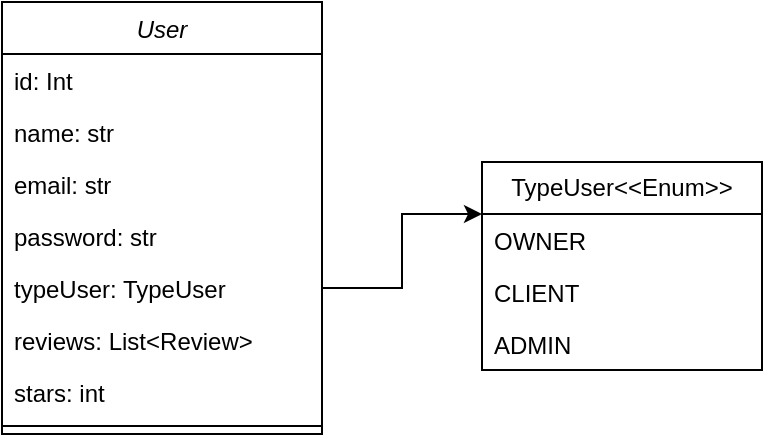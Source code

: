 <mxfile pages="5">
    <diagram id="C5RBs43oDa-KdzZeNtuy" name="User">
        <mxGraphModel dx="957" dy="614" grid="1" gridSize="10" guides="1" tooltips="1" connect="1" arrows="1" fold="1" page="1" pageScale="1" pageWidth="827" pageHeight="1169" math="0" shadow="0">
            <root>
                <mxCell id="WIyWlLk6GJQsqaUBKTNV-0"/>
                <mxCell id="WIyWlLk6GJQsqaUBKTNV-1" parent="WIyWlLk6GJQsqaUBKTNV-0"/>
                <mxCell id="zkfFHV4jXpPFQw0GAbJ--0" value="User" style="swimlane;fontStyle=2;align=center;verticalAlign=top;childLayout=stackLayout;horizontal=1;startSize=26;horizontalStack=0;resizeParent=1;resizeLast=0;collapsible=1;marginBottom=0;rounded=0;shadow=0;strokeWidth=1;" parent="WIyWlLk6GJQsqaUBKTNV-1" vertex="1">
                    <mxGeometry x="120" y="140" width="160" height="216" as="geometry">
                        <mxRectangle x="160" y="10" width="160" height="26" as="alternateBounds"/>
                    </mxGeometry>
                </mxCell>
                <mxCell id="bVFfhq9ek1jBS3sNkwcP-19" value="id: Int" style="text;align=left;verticalAlign=top;spacingLeft=4;spacingRight=4;overflow=hidden;rotatable=0;points=[[0,0.5],[1,0.5]];portConstraint=eastwest;" parent="zkfFHV4jXpPFQw0GAbJ--0" vertex="1">
                    <mxGeometry y="26" width="160" height="26" as="geometry"/>
                </mxCell>
                <mxCell id="bVFfhq9ek1jBS3sNkwcP-18" value="name: str" style="text;align=left;verticalAlign=top;spacingLeft=4;spacingRight=4;overflow=hidden;rotatable=0;points=[[0,0.5],[1,0.5]];portConstraint=eastwest;" parent="zkfFHV4jXpPFQw0GAbJ--0" vertex="1">
                    <mxGeometry y="52" width="160" height="26" as="geometry"/>
                </mxCell>
                <mxCell id="bVFfhq9ek1jBS3sNkwcP-17" value="email: str" style="text;align=left;verticalAlign=top;spacingLeft=4;spacingRight=4;overflow=hidden;rotatable=0;points=[[0,0.5],[1,0.5]];portConstraint=eastwest;" parent="zkfFHV4jXpPFQw0GAbJ--0" vertex="1">
                    <mxGeometry y="78" width="160" height="26" as="geometry"/>
                </mxCell>
                <mxCell id="hdNOc4NR6NcyTPvyVOLA-0" value="password: str" style="text;align=left;verticalAlign=top;spacingLeft=4;spacingRight=4;overflow=hidden;rotatable=0;points=[[0,0.5],[1,0.5]];portConstraint=eastwest;" parent="zkfFHV4jXpPFQw0GAbJ--0" vertex="1">
                    <mxGeometry y="104" width="160" height="26" as="geometry"/>
                </mxCell>
                <mxCell id="zkfFHV4jXpPFQw0GAbJ--1" value="typeUser: TypeUser" style="text;align=left;verticalAlign=top;spacingLeft=4;spacingRight=4;overflow=hidden;rotatable=0;points=[[0,0.5],[1,0.5]];portConstraint=eastwest;" parent="zkfFHV4jXpPFQw0GAbJ--0" vertex="1">
                    <mxGeometry y="130" width="160" height="26" as="geometry"/>
                </mxCell>
                <mxCell id="zkfFHV4jXpPFQw0GAbJ--2" value="reviews: List&lt;Review&gt;" style="text;align=left;verticalAlign=top;spacingLeft=4;spacingRight=4;overflow=hidden;rotatable=0;points=[[0,0.5],[1,0.5]];portConstraint=eastwest;rounded=0;shadow=0;html=0;" parent="zkfFHV4jXpPFQw0GAbJ--0" vertex="1">
                    <mxGeometry y="156" width="160" height="26" as="geometry"/>
                </mxCell>
                <mxCell id="zkfFHV4jXpPFQw0GAbJ--3" value="stars: int" style="text;align=left;verticalAlign=top;spacingLeft=4;spacingRight=4;overflow=hidden;rotatable=0;points=[[0,0.5],[1,0.5]];portConstraint=eastwest;rounded=0;shadow=0;html=0;" parent="zkfFHV4jXpPFQw0GAbJ--0" vertex="1">
                    <mxGeometry y="182" width="160" height="26" as="geometry"/>
                </mxCell>
                <mxCell id="zkfFHV4jXpPFQw0GAbJ--4" value="" style="line;html=1;strokeWidth=1;align=left;verticalAlign=middle;spacingTop=-1;spacingLeft=3;spacingRight=3;rotatable=0;labelPosition=right;points=[];portConstraint=eastwest;" parent="zkfFHV4jXpPFQw0GAbJ--0" vertex="1">
                    <mxGeometry y="208" width="160" height="8" as="geometry"/>
                </mxCell>
                <mxCell id="bVFfhq9ek1jBS3sNkwcP-23" value="TypeUser&amp;lt;&amp;lt;Enum&amp;gt;&amp;gt;" style="swimlane;fontStyle=0;childLayout=stackLayout;horizontal=1;startSize=26;fillColor=none;horizontalStack=0;resizeParent=1;resizeParentMax=0;resizeLast=0;collapsible=1;marginBottom=0;whiteSpace=wrap;html=1;" parent="WIyWlLk6GJQsqaUBKTNV-1" vertex="1">
                    <mxGeometry x="360" y="220" width="140" height="104" as="geometry"/>
                </mxCell>
                <mxCell id="bVFfhq9ek1jBS3sNkwcP-24" value="OWNER" style="text;strokeColor=none;fillColor=none;align=left;verticalAlign=top;spacingLeft=4;spacingRight=4;overflow=hidden;rotatable=0;points=[[0,0.5],[1,0.5]];portConstraint=eastwest;whiteSpace=wrap;html=1;" parent="bVFfhq9ek1jBS3sNkwcP-23" vertex="1">
                    <mxGeometry y="26" width="140" height="26" as="geometry"/>
                </mxCell>
                <mxCell id="bVFfhq9ek1jBS3sNkwcP-25" value="CLIENT" style="text;strokeColor=none;fillColor=none;align=left;verticalAlign=top;spacingLeft=4;spacingRight=4;overflow=hidden;rotatable=0;points=[[0,0.5],[1,0.5]];portConstraint=eastwest;whiteSpace=wrap;html=1;" parent="bVFfhq9ek1jBS3sNkwcP-23" vertex="1">
                    <mxGeometry y="52" width="140" height="26" as="geometry"/>
                </mxCell>
                <mxCell id="bVFfhq9ek1jBS3sNkwcP-26" value="ADMIN" style="text;strokeColor=none;fillColor=none;align=left;verticalAlign=top;spacingLeft=4;spacingRight=4;overflow=hidden;rotatable=0;points=[[0,0.5],[1,0.5]];portConstraint=eastwest;whiteSpace=wrap;html=1;" parent="bVFfhq9ek1jBS3sNkwcP-23" vertex="1">
                    <mxGeometry y="78" width="140" height="26" as="geometry"/>
                </mxCell>
                <mxCell id="bVFfhq9ek1jBS3sNkwcP-57" style="edgeStyle=orthogonalEdgeStyle;rounded=0;orthogonalLoop=1;jettySize=auto;html=1;exitX=1;exitY=0.5;exitDx=0;exitDy=0;entryX=0;entryY=0.25;entryDx=0;entryDy=0;" parent="WIyWlLk6GJQsqaUBKTNV-1" source="zkfFHV4jXpPFQw0GAbJ--1" target="bVFfhq9ek1jBS3sNkwcP-23" edge="1">
                    <mxGeometry relative="1" as="geometry"/>
                </mxCell>
            </root>
        </mxGraphModel>
    </diagram>
    <diagram id="2muZXdNiuO6mR1vvM-ky" name="Review">
        <mxGraphModel dx="957" dy="614" grid="1" gridSize="10" guides="1" tooltips="1" connect="1" arrows="1" fold="1" page="1" pageScale="1" pageWidth="850" pageHeight="1100" math="0" shadow="0">
            <root>
                <mxCell id="0"/>
                <mxCell id="1" parent="0"/>
                <mxCell id="WpSXMGwJNNI3bN4ONeWt-1" value="User" style="swimlane;fontStyle=2;align=center;verticalAlign=top;childLayout=stackLayout;horizontal=1;startSize=26;horizontalStack=0;resizeParent=1;resizeLast=0;collapsible=1;marginBottom=0;rounded=0;shadow=0;strokeWidth=1;" parent="1" vertex="1">
                    <mxGeometry x="160" y="30" width="160" height="216" as="geometry">
                        <mxRectangle x="160" y="10" width="160" height="26" as="alternateBounds"/>
                    </mxGeometry>
                </mxCell>
                <mxCell id="WpSXMGwJNNI3bN4ONeWt-2" value="id: Int" style="text;align=left;verticalAlign=top;spacingLeft=4;spacingRight=4;overflow=hidden;rotatable=0;points=[[0,0.5],[1,0.5]];portConstraint=eastwest;" parent="WpSXMGwJNNI3bN4ONeWt-1" vertex="1">
                    <mxGeometry y="26" width="160" height="26" as="geometry"/>
                </mxCell>
                <mxCell id="WpSXMGwJNNI3bN4ONeWt-3" value="name: str" style="text;align=left;verticalAlign=top;spacingLeft=4;spacingRight=4;overflow=hidden;rotatable=0;points=[[0,0.5],[1,0.5]];portConstraint=eastwest;" parent="WpSXMGwJNNI3bN4ONeWt-1" vertex="1">
                    <mxGeometry y="52" width="160" height="26" as="geometry"/>
                </mxCell>
                <mxCell id="WpSXMGwJNNI3bN4ONeWt-4" value="email: str" style="text;align=left;verticalAlign=top;spacingLeft=4;spacingRight=4;overflow=hidden;rotatable=0;points=[[0,0.5],[1,0.5]];portConstraint=eastwest;" parent="WpSXMGwJNNI3bN4ONeWt-1" vertex="1">
                    <mxGeometry y="78" width="160" height="26" as="geometry"/>
                </mxCell>
                <mxCell id="_36YJTv7J8MWDlUspp_i-1" value="password: str" style="text;align=left;verticalAlign=top;spacingLeft=4;spacingRight=4;overflow=hidden;rotatable=0;points=[[0,0.5],[1,0.5]];portConstraint=eastwest;" parent="WpSXMGwJNNI3bN4ONeWt-1" vertex="1">
                    <mxGeometry y="104" width="160" height="26" as="geometry"/>
                </mxCell>
                <mxCell id="WpSXMGwJNNI3bN4ONeWt-5" value="typeUser: TypeUser" style="text;align=left;verticalAlign=top;spacingLeft=4;spacingRight=4;overflow=hidden;rotatable=0;points=[[0,0.5],[1,0.5]];portConstraint=eastwest;" parent="WpSXMGwJNNI3bN4ONeWt-1" vertex="1">
                    <mxGeometry y="130" width="160" height="26" as="geometry"/>
                </mxCell>
                <mxCell id="WpSXMGwJNNI3bN4ONeWt-6" value="reviews: List&lt;Review&gt;" style="text;align=left;verticalAlign=top;spacingLeft=4;spacingRight=4;overflow=hidden;rotatable=0;points=[[0,0.5],[1,0.5]];portConstraint=eastwest;rounded=0;shadow=0;html=0;" parent="WpSXMGwJNNI3bN4ONeWt-1" vertex="1">
                    <mxGeometry y="156" width="160" height="26" as="geometry"/>
                </mxCell>
                <mxCell id="WpSXMGwJNNI3bN4ONeWt-7" value="stars: int" style="text;align=left;verticalAlign=top;spacingLeft=4;spacingRight=4;overflow=hidden;rotatable=0;points=[[0,0.5],[1,0.5]];portConstraint=eastwest;rounded=0;shadow=0;html=0;" parent="WpSXMGwJNNI3bN4ONeWt-1" vertex="1">
                    <mxGeometry y="182" width="160" height="26" as="geometry"/>
                </mxCell>
                <mxCell id="WpSXMGwJNNI3bN4ONeWt-8" value="" style="line;html=1;strokeWidth=1;align=left;verticalAlign=middle;spacingTop=-1;spacingLeft=3;spacingRight=3;rotatable=0;labelPosition=right;points=[];portConstraint=eastwest;" parent="WpSXMGwJNNI3bN4ONeWt-1" vertex="1">
                    <mxGeometry y="208" width="160" height="8" as="geometry"/>
                </mxCell>
                <mxCell id="WpSXMGwJNNI3bN4ONeWt-9" value="House" style="swimlane;fontStyle=0;align=center;verticalAlign=top;childLayout=stackLayout;horizontal=1;startSize=26;horizontalStack=0;resizeParent=1;resizeLast=0;collapsible=1;marginBottom=0;rounded=0;shadow=0;strokeWidth=1;" parent="1" vertex="1">
                    <mxGeometry x="320" y="340" width="160" height="242" as="geometry">
                        <mxRectangle x="130" y="380" width="160" height="26" as="alternateBounds"/>
                    </mxGeometry>
                </mxCell>
                <mxCell id="WpSXMGwJNNI3bN4ONeWt-10" value="id: int" style="text;align=left;verticalAlign=top;spacingLeft=4;spacingRight=4;overflow=hidden;rotatable=0;points=[[0,0.5],[1,0.5]];portConstraint=eastwest;" parent="WpSXMGwJNNI3bN4ONeWt-9" vertex="1">
                    <mxGeometry y="26" width="160" height="26" as="geometry"/>
                </mxCell>
                <mxCell id="WpSXMGwJNNI3bN4ONeWt-11" value="adress: str" style="text;align=left;verticalAlign=top;spacingLeft=4;spacingRight=4;overflow=hidden;rotatable=0;points=[[0,0.5],[1,0.5]];portConstraint=eastwest;rounded=0;shadow=0;html=0;" parent="WpSXMGwJNNI3bN4ONeWt-9" vertex="1">
                    <mxGeometry y="52" width="160" height="26" as="geometry"/>
                </mxCell>
                <mxCell id="WpSXMGwJNNI3bN4ONeWt-12" value="description: str" style="text;align=left;verticalAlign=top;spacingLeft=4;spacingRight=4;overflow=hidden;rotatable=0;points=[[0,0.5],[1,0.5]];portConstraint=eastwest;" parent="WpSXMGwJNNI3bN4ONeWt-9" vertex="1">
                    <mxGeometry y="78" width="160" height="26" as="geometry"/>
                </mxCell>
                <mxCell id="WpSXMGwJNNI3bN4ONeWt-13" value="owner: User" style="text;align=left;verticalAlign=top;spacingLeft=4;spacingRight=4;overflow=hidden;rotatable=0;points=[[0,0.5],[1,0.5]];portConstraint=eastwest;" parent="WpSXMGwJNNI3bN4ONeWt-9" vertex="1">
                    <mxGeometry y="104" width="160" height="26" as="geometry"/>
                </mxCell>
                <mxCell id="WpSXMGwJNNI3bN4ONeWt-14" value="reviews: List&lt;Review&gt;" style="text;align=left;verticalAlign=top;spacingLeft=4;spacingRight=4;overflow=hidden;rotatable=0;points=[[0,0.5],[1,0.5]];portConstraint=eastwest;" parent="WpSXMGwJNNI3bN4ONeWt-9" vertex="1">
                    <mxGeometry y="130" width="160" height="26" as="geometry"/>
                </mxCell>
                <mxCell id="WpSXMGwJNNI3bN4ONeWt-15" value="starts:int" style="text;align=left;verticalAlign=top;spacingLeft=4;spacingRight=4;overflow=hidden;rotatable=0;points=[[0,0.5],[1,0.5]];portConstraint=eastwest;" parent="WpSXMGwJNNI3bN4ONeWt-9" vertex="1">
                    <mxGeometry y="156" width="160" height="26" as="geometry"/>
                </mxCell>
                <mxCell id="WpSXMGwJNNI3bN4ONeWt-16" value="isAvalible: bool" style="text;align=left;verticalAlign=top;spacingLeft=4;spacingRight=4;overflow=hidden;rotatable=0;points=[[0,0.5],[1,0.5]];portConstraint=eastwest;fontStyle=0" parent="WpSXMGwJNNI3bN4ONeWt-9" vertex="1">
                    <mxGeometry y="182" width="160" height="26" as="geometry"/>
                </mxCell>
                <mxCell id="1sTVXt7kQLik4DTkXhIZ-1" value="images: List&lt;Image&gt;" style="text;align=left;verticalAlign=top;spacingLeft=4;spacingRight=4;overflow=hidden;rotatable=0;points=[[0,0.5],[1,0.5]];portConstraint=eastwest;fontStyle=0" parent="WpSXMGwJNNI3bN4ONeWt-9" vertex="1">
                    <mxGeometry y="208" width="160" height="26" as="geometry"/>
                </mxCell>
                <mxCell id="WpSXMGwJNNI3bN4ONeWt-17" value="" style="line;html=1;strokeWidth=1;align=left;verticalAlign=middle;spacingTop=-1;spacingLeft=3;spacingRight=3;rotatable=0;labelPosition=right;points=[];portConstraint=eastwest;" parent="WpSXMGwJNNI3bN4ONeWt-9" vertex="1">
                    <mxGeometry y="234" width="160" height="8" as="geometry"/>
                </mxCell>
                <mxCell id="WpSXMGwJNNI3bN4ONeWt-18" value="Review" style="swimlane;fontStyle=0;align=center;verticalAlign=top;childLayout=stackLayout;horizontal=1;startSize=26;horizontalStack=0;resizeParent=1;resizeLast=0;collapsible=1;marginBottom=0;rounded=0;shadow=0;strokeWidth=1;" parent="1" vertex="1">
                    <mxGeometry x="610" y="50" width="160" height="166" as="geometry">
                        <mxRectangle x="550" y="140" width="160" height="26" as="alternateBounds"/>
                    </mxGeometry>
                </mxCell>
                <mxCell id="WpSXMGwJNNI3bN4ONeWt-19" value="id:int" style="text;align=left;verticalAlign=top;spacingLeft=4;spacingRight=4;overflow=hidden;rotatable=0;points=[[0,0.5],[1,0.5]];portConstraint=eastwest;" parent="WpSXMGwJNNI3bN4ONeWt-18" vertex="1">
                    <mxGeometry y="26" width="160" height="26" as="geometry"/>
                </mxCell>
                <mxCell id="WpSXMGwJNNI3bN4ONeWt-20" value="userWriter: User" style="text;align=left;verticalAlign=top;spacingLeft=4;spacingRight=4;overflow=hidden;rotatable=0;points=[[0,0.5],[1,0.5]];portConstraint=eastwest;rounded=0;shadow=0;html=0;" parent="WpSXMGwJNNI3bN4ONeWt-18" vertex="1">
                    <mxGeometry y="52" width="160" height="26" as="geometry"/>
                </mxCell>
                <mxCell id="WpSXMGwJNNI3bN4ONeWt-21" value="comment: str" style="text;align=left;verticalAlign=top;spacingLeft=4;spacingRight=4;overflow=hidden;rotatable=0;points=[[0,0.5],[1,0.5]];portConstraint=eastwest;rounded=0;shadow=0;html=0;" parent="WpSXMGwJNNI3bN4ONeWt-18" vertex="1">
                    <mxGeometry y="78" width="160" height="26" as="geometry"/>
                </mxCell>
                <mxCell id="WpSXMGwJNNI3bN4ONeWt-22" value="dateTime: LocalDateTime" style="text;align=left;verticalAlign=top;spacingLeft=4;spacingRight=4;overflow=hidden;rotatable=0;points=[[0,0.5],[1,0.5]];portConstraint=eastwest;rounded=0;shadow=0;html=0;" parent="WpSXMGwJNNI3bN4ONeWt-18" vertex="1">
                    <mxGeometry y="104" width="160" height="26" as="geometry"/>
                </mxCell>
                <mxCell id="WpSXMGwJNNI3bN4ONeWt-23" value="stars: int" style="text;align=left;verticalAlign=top;spacingLeft=4;spacingRight=4;overflow=hidden;rotatable=0;points=[[0,0.5],[1,0.5]];portConstraint=eastwest;" parent="WpSXMGwJNNI3bN4ONeWt-18" vertex="1">
                    <mxGeometry y="130" width="160" height="26" as="geometry"/>
                </mxCell>
                <mxCell id="WpSXMGwJNNI3bN4ONeWt-24" value="" style="line;html=1;strokeWidth=1;align=left;verticalAlign=middle;spacingTop=-1;spacingLeft=3;spacingRight=3;rotatable=0;labelPosition=right;points=[];portConstraint=eastwest;" parent="WpSXMGwJNNI3bN4ONeWt-18" vertex="1">
                    <mxGeometry y="156" width="160" height="8" as="geometry"/>
                </mxCell>
                <mxCell id="WpSXMGwJNNI3bN4ONeWt-29" value="ReviewUser" style="swimlane;fontStyle=1;align=center;verticalAlign=top;childLayout=stackLayout;horizontal=1;startSize=26;horizontalStack=0;resizeParent=1;resizeParentMax=0;resizeLast=0;collapsible=1;marginBottom=0;whiteSpace=wrap;html=1;" parent="1" vertex="1">
                    <mxGeometry x="470" y="270" width="160" height="60" as="geometry"/>
                </mxCell>
                <mxCell id="WpSXMGwJNNI3bN4ONeWt-30" value="userReviewed: User" style="text;strokeColor=none;fillColor=none;align=left;verticalAlign=top;spacingLeft=4;spacingRight=4;overflow=hidden;rotatable=0;points=[[0,0.5],[1,0.5]];portConstraint=eastwest;whiteSpace=wrap;html=1;" parent="WpSXMGwJNNI3bN4ONeWt-29" vertex="1">
                    <mxGeometry y="26" width="160" height="26" as="geometry"/>
                </mxCell>
                <mxCell id="WpSXMGwJNNI3bN4ONeWt-31" value="" style="line;strokeWidth=1;fillColor=none;align=left;verticalAlign=middle;spacingTop=-1;spacingLeft=3;spacingRight=3;rotatable=0;labelPosition=right;points=[];portConstraint=eastwest;strokeColor=inherit;" parent="WpSXMGwJNNI3bN4ONeWt-29" vertex="1">
                    <mxGeometry y="52" width="160" height="8" as="geometry"/>
                </mxCell>
                <mxCell id="WpSXMGwJNNI3bN4ONeWt-32" value="ReviewHouse" style="swimlane;fontStyle=1;align=center;verticalAlign=top;childLayout=stackLayout;horizontal=1;startSize=26;horizontalStack=0;resizeParent=1;resizeParentMax=0;resizeLast=0;collapsible=1;marginBottom=0;whiteSpace=wrap;html=1;" parent="1" vertex="1">
                    <mxGeometry x="640" y="330" width="160" height="60" as="geometry"/>
                </mxCell>
                <mxCell id="WpSXMGwJNNI3bN4ONeWt-33" value="houseReviewed: House" style="text;strokeColor=none;fillColor=none;align=left;verticalAlign=top;spacingLeft=4;spacingRight=4;overflow=hidden;rotatable=0;points=[[0,0.5],[1,0.5]];portConstraint=eastwest;whiteSpace=wrap;html=1;" parent="WpSXMGwJNNI3bN4ONeWt-32" vertex="1">
                    <mxGeometry y="26" width="160" height="26" as="geometry"/>
                </mxCell>
                <mxCell id="WpSXMGwJNNI3bN4ONeWt-34" value="" style="line;strokeWidth=1;fillColor=none;align=left;verticalAlign=middle;spacingTop=-1;spacingLeft=3;spacingRight=3;rotatable=0;labelPosition=right;points=[];portConstraint=eastwest;strokeColor=inherit;" parent="WpSXMGwJNNI3bN4ONeWt-32" vertex="1">
                    <mxGeometry y="52" width="160" height="8" as="geometry"/>
                </mxCell>
                <mxCell id="WpSXMGwJNNI3bN4ONeWt-35" value="" style="endArrow=block;endSize=10;endFill=0;shadow=0;strokeWidth=1;rounded=0;curved=0;edgeStyle=elbowEdgeStyle;elbow=vertical;exitX=0.5;exitY=0;exitDx=0;exitDy=0;entryX=0.5;entryY=1;entryDx=0;entryDy=0;" parent="1" source="WpSXMGwJNNI3bN4ONeWt-32" target="WpSXMGwJNNI3bN4ONeWt-18" edge="1">
                    <mxGeometry width="160" relative="1" as="geometry">
                        <mxPoint x="731.6" y="433.4" as="sourcePoint"/>
                        <mxPoint x="700" y="240" as="targetPoint"/>
                        <Array as="points"/>
                    </mxGeometry>
                </mxCell>
                <mxCell id="WpSXMGwJNNI3bN4ONeWt-36" value="" style="endArrow=block;endSize=10;endFill=0;shadow=0;strokeWidth=1;rounded=0;curved=0;edgeStyle=elbowEdgeStyle;elbow=vertical;exitX=0.5;exitY=0;exitDx=0;exitDy=0;entryX=0.5;entryY=1;entryDx=0;entryDy=0;" parent="1" source="WpSXMGwJNNI3bN4ONeWt-29" target="WpSXMGwJNNI3bN4ONeWt-18" edge="1">
                    <mxGeometry width="160" relative="1" as="geometry">
                        <mxPoint x="730" y="438" as="sourcePoint"/>
                        <mxPoint x="610" y="320" as="targetPoint"/>
                        <Array as="points">
                            <mxPoint x="610" y="260"/>
                        </Array>
                    </mxGeometry>
                </mxCell>
                <mxCell id="WpSXMGwJNNI3bN4ONeWt-37" style="edgeStyle=orthogonalEdgeStyle;rounded=0;orthogonalLoop=1;jettySize=auto;html=1;exitX=0;exitY=0.5;exitDx=0;exitDy=0;entryX=1;entryY=0.5;entryDx=0;entryDy=0;" parent="1" source="WpSXMGwJNNI3bN4ONeWt-20" target="WpSXMGwJNNI3bN4ONeWt-2" edge="1">
                    <mxGeometry relative="1" as="geometry">
                        <Array as="points">
                            <mxPoint x="590" y="179"/>
                        </Array>
                    </mxGeometry>
                </mxCell>
                <mxCell id="WpSXMGwJNNI3bN4ONeWt-38" style="edgeStyle=orthogonalEdgeStyle;rounded=0;orthogonalLoop=1;jettySize=auto;html=1;exitX=0;exitY=0.5;exitDx=0;exitDy=0;entryX=1;entryY=0.5;entryDx=0;entryDy=0;" parent="1" source="WpSXMGwJNNI3bN4ONeWt-30" target="WpSXMGwJNNI3bN4ONeWt-2" edge="1">
                    <mxGeometry relative="1" as="geometry">
                        <Array as="points">
                            <mxPoint x="400" y="309"/>
                            <mxPoint x="400" y="69"/>
                        </Array>
                    </mxGeometry>
                </mxCell>
                <mxCell id="WpSXMGwJNNI3bN4ONeWt-39" style="edgeStyle=orthogonalEdgeStyle;rounded=0;orthogonalLoop=1;jettySize=auto;html=1;exitX=0;exitY=0.5;exitDx=0;exitDy=0;entryX=1;entryY=0.5;entryDx=0;entryDy=0;" parent="1" source="WpSXMGwJNNI3bN4ONeWt-33" target="WpSXMGwJNNI3bN4ONeWt-10" edge="1">
                    <mxGeometry relative="1" as="geometry"/>
                </mxCell>
            </root>
        </mxGraphModel>
    </diagram>
    <diagram id="CB12AHrlKfv7PW-3CJOV" name="Rent">
        <mxGraphModel dx="1042" dy="534" grid="1" gridSize="10" guides="1" tooltips="1" connect="1" arrows="1" fold="1" page="1" pageScale="1" pageWidth="850" pageHeight="1100" math="0" shadow="0">
            <root>
                <mxCell id="0"/>
                <mxCell id="1" parent="0"/>
                <mxCell id="Ab5QefLZsVJo5AJRmCkX-1" value="User" style="swimlane;fontStyle=2;align=center;verticalAlign=top;childLayout=stackLayout;horizontal=1;startSize=26;horizontalStack=0;resizeParent=1;resizeLast=0;collapsible=1;marginBottom=0;rounded=0;shadow=0;strokeWidth=1;" parent="1" vertex="1">
                    <mxGeometry x="120" y="140" width="160" height="216" as="geometry">
                        <mxRectangle x="160" y="10" width="160" height="26" as="alternateBounds"/>
                    </mxGeometry>
                </mxCell>
                <mxCell id="Ab5QefLZsVJo5AJRmCkX-2" value="id: Int" style="text;align=left;verticalAlign=top;spacingLeft=4;spacingRight=4;overflow=hidden;rotatable=0;points=[[0,0.5],[1,0.5]];portConstraint=eastwest;" parent="Ab5QefLZsVJo5AJRmCkX-1" vertex="1">
                    <mxGeometry y="26" width="160" height="26" as="geometry"/>
                </mxCell>
                <mxCell id="Ab5QefLZsVJo5AJRmCkX-3" value="name: str" style="text;align=left;verticalAlign=top;spacingLeft=4;spacingRight=4;overflow=hidden;rotatable=0;points=[[0,0.5],[1,0.5]];portConstraint=eastwest;" parent="Ab5QefLZsVJo5AJRmCkX-1" vertex="1">
                    <mxGeometry y="52" width="160" height="26" as="geometry"/>
                </mxCell>
                <mxCell id="Ab5QefLZsVJo5AJRmCkX-4" value="email: str" style="text;align=left;verticalAlign=top;spacingLeft=4;spacingRight=4;overflow=hidden;rotatable=0;points=[[0,0.5],[1,0.5]];portConstraint=eastwest;" parent="Ab5QefLZsVJo5AJRmCkX-1" vertex="1">
                    <mxGeometry y="78" width="160" height="26" as="geometry"/>
                </mxCell>
                <mxCell id="x98dyp_eHIBuah51IMJH-1" value="password: str" style="text;align=left;verticalAlign=top;spacingLeft=4;spacingRight=4;overflow=hidden;rotatable=0;points=[[0,0.5],[1,0.5]];portConstraint=eastwest;" vertex="1" parent="Ab5QefLZsVJo5AJRmCkX-1">
                    <mxGeometry y="104" width="160" height="26" as="geometry"/>
                </mxCell>
                <mxCell id="Ab5QefLZsVJo5AJRmCkX-5" value="typeUser: TypeUser" style="text;align=left;verticalAlign=top;spacingLeft=4;spacingRight=4;overflow=hidden;rotatable=0;points=[[0,0.5],[1,0.5]];portConstraint=eastwest;" parent="Ab5QefLZsVJo5AJRmCkX-1" vertex="1">
                    <mxGeometry y="130" width="160" height="26" as="geometry"/>
                </mxCell>
                <mxCell id="Ab5QefLZsVJo5AJRmCkX-6" value="reviews: List&lt;Review&gt;" style="text;align=left;verticalAlign=top;spacingLeft=4;spacingRight=4;overflow=hidden;rotatable=0;points=[[0,0.5],[1,0.5]];portConstraint=eastwest;rounded=0;shadow=0;html=0;" parent="Ab5QefLZsVJo5AJRmCkX-1" vertex="1">
                    <mxGeometry y="156" width="160" height="26" as="geometry"/>
                </mxCell>
                <mxCell id="Ab5QefLZsVJo5AJRmCkX-7" value="stars: int" style="text;align=left;verticalAlign=top;spacingLeft=4;spacingRight=4;overflow=hidden;rotatable=0;points=[[0,0.5],[1,0.5]];portConstraint=eastwest;rounded=0;shadow=0;html=0;" parent="Ab5QefLZsVJo5AJRmCkX-1" vertex="1">
                    <mxGeometry y="182" width="160" height="26" as="geometry"/>
                </mxCell>
                <mxCell id="Ab5QefLZsVJo5AJRmCkX-8" value="" style="line;html=1;strokeWidth=1;align=left;verticalAlign=middle;spacingTop=-1;spacingLeft=3;spacingRight=3;rotatable=0;labelPosition=right;points=[];portConstraint=eastwest;" parent="Ab5QefLZsVJo5AJRmCkX-1" vertex="1">
                    <mxGeometry y="208" width="160" height="8" as="geometry"/>
                </mxCell>
                <mxCell id="Ab5QefLZsVJo5AJRmCkX-9" value="House" style="swimlane;fontStyle=0;align=center;verticalAlign=top;childLayout=stackLayout;horizontal=1;startSize=26;horizontalStack=0;resizeParent=1;resizeLast=0;collapsible=1;marginBottom=0;rounded=0;shadow=0;strokeWidth=1;" parent="1" vertex="1">
                    <mxGeometry x="320" y="344" width="160" height="242" as="geometry">
                        <mxRectangle x="130" y="380" width="160" height="26" as="alternateBounds"/>
                    </mxGeometry>
                </mxCell>
                <mxCell id="Ab5QefLZsVJo5AJRmCkX-10" value="id: int" style="text;align=left;verticalAlign=top;spacingLeft=4;spacingRight=4;overflow=hidden;rotatable=0;points=[[0,0.5],[1,0.5]];portConstraint=eastwest;" parent="Ab5QefLZsVJo5AJRmCkX-9" vertex="1">
                    <mxGeometry y="26" width="160" height="26" as="geometry"/>
                </mxCell>
                <mxCell id="Ab5QefLZsVJo5AJRmCkX-11" value="adress: str" style="text;align=left;verticalAlign=top;spacingLeft=4;spacingRight=4;overflow=hidden;rotatable=0;points=[[0,0.5],[1,0.5]];portConstraint=eastwest;rounded=0;shadow=0;html=0;" parent="Ab5QefLZsVJo5AJRmCkX-9" vertex="1">
                    <mxGeometry y="52" width="160" height="26" as="geometry"/>
                </mxCell>
                <mxCell id="Ab5QefLZsVJo5AJRmCkX-12" value="description: str" style="text;align=left;verticalAlign=top;spacingLeft=4;spacingRight=4;overflow=hidden;rotatable=0;points=[[0,0.5],[1,0.5]];portConstraint=eastwest;" parent="Ab5QefLZsVJo5AJRmCkX-9" vertex="1">
                    <mxGeometry y="78" width="160" height="26" as="geometry"/>
                </mxCell>
                <mxCell id="Ab5QefLZsVJo5AJRmCkX-13" value="owner: User" style="text;align=left;verticalAlign=top;spacingLeft=4;spacingRight=4;overflow=hidden;rotatable=0;points=[[0,0.5],[1,0.5]];portConstraint=eastwest;" parent="Ab5QefLZsVJo5AJRmCkX-9" vertex="1">
                    <mxGeometry y="104" width="160" height="26" as="geometry"/>
                </mxCell>
                <mxCell id="Ab5QefLZsVJo5AJRmCkX-14" value="reviews: List&lt;Review&gt;" style="text;align=left;verticalAlign=top;spacingLeft=4;spacingRight=4;overflow=hidden;rotatable=0;points=[[0,0.5],[1,0.5]];portConstraint=eastwest;" parent="Ab5QefLZsVJo5AJRmCkX-9" vertex="1">
                    <mxGeometry y="130" width="160" height="26" as="geometry"/>
                </mxCell>
                <mxCell id="Ab5QefLZsVJo5AJRmCkX-15" value="starts:int" style="text;align=left;verticalAlign=top;spacingLeft=4;spacingRight=4;overflow=hidden;rotatable=0;points=[[0,0.5],[1,0.5]];portConstraint=eastwest;" parent="Ab5QefLZsVJo5AJRmCkX-9" vertex="1">
                    <mxGeometry y="156" width="160" height="26" as="geometry"/>
                </mxCell>
                <mxCell id="Ab5QefLZsVJo5AJRmCkX-16" value="isAvalible: bool" style="text;align=left;verticalAlign=top;spacingLeft=4;spacingRight=4;overflow=hidden;rotatable=0;points=[[0,0.5],[1,0.5]];portConstraint=eastwest;fontStyle=0" parent="Ab5QefLZsVJo5AJRmCkX-9" vertex="1">
                    <mxGeometry y="182" width="160" height="26" as="geometry"/>
                </mxCell>
                <mxCell id="cr-ZtdAdpo4vTF-ogL8i-5" value="images: List&lt;Image&gt;" style="text;align=left;verticalAlign=top;spacingLeft=4;spacingRight=4;overflow=hidden;rotatable=0;points=[[0,0.5],[1,0.5]];portConstraint=eastwest;fontStyle=0" parent="Ab5QefLZsVJo5AJRmCkX-9" vertex="1">
                    <mxGeometry y="208" width="160" height="26" as="geometry"/>
                </mxCell>
                <mxCell id="Ab5QefLZsVJo5AJRmCkX-17" value="" style="line;html=1;strokeWidth=1;align=left;verticalAlign=middle;spacingTop=-1;spacingLeft=3;spacingRight=3;rotatable=0;labelPosition=right;points=[];portConstraint=eastwest;" parent="Ab5QefLZsVJo5AJRmCkX-9" vertex="1">
                    <mxGeometry y="234" width="160" height="8" as="geometry"/>
                </mxCell>
                <mxCell id="Ab5QefLZsVJo5AJRmCkX-18" value="Rent" style="swimlane;fontStyle=0;childLayout=stackLayout;horizontal=1;startSize=26;fillColor=none;horizontalStack=0;resizeParent=1;resizeParentMax=0;resizeLast=0;collapsible=1;marginBottom=0;whiteSpace=wrap;html=1;" parent="1" vertex="1">
                    <mxGeometry x="80" y="390" width="140" height="130" as="geometry"/>
                </mxCell>
                <mxCell id="Ab5QefLZsVJo5AJRmCkX-19" value="house:House" style="text;strokeColor=none;fillColor=none;align=left;verticalAlign=top;spacingLeft=4;spacingRight=4;overflow=hidden;rotatable=0;points=[[0,0.5],[1,0.5]];portConstraint=eastwest;whiteSpace=wrap;html=1;" parent="Ab5QefLZsVJo5AJRmCkX-18" vertex="1">
                    <mxGeometry y="26" width="140" height="26" as="geometry"/>
                </mxCell>
                <mxCell id="Ab5QefLZsVJo5AJRmCkX-20" value="price: float" style="text;strokeColor=none;fillColor=none;align=left;verticalAlign=top;spacingLeft=4;spacingRight=4;overflow=hidden;rotatable=0;points=[[0,0.5],[1,0.5]];portConstraint=eastwest;whiteSpace=wrap;html=1;" parent="Ab5QefLZsVJo5AJRmCkX-18" vertex="1">
                    <mxGeometry y="52" width="140" height="26" as="geometry"/>
                </mxCell>
                <mxCell id="Ab5QefLZsVJo5AJRmCkX-21" value="locator: User" style="text;strokeColor=none;fillColor=none;align=left;verticalAlign=top;spacingLeft=4;spacingRight=4;overflow=hidden;rotatable=0;points=[[0,0.5],[1,0.5]];portConstraint=eastwest;whiteSpace=wrap;html=1;" parent="Ab5QefLZsVJo5AJRmCkX-18" vertex="1">
                    <mxGeometry y="78" width="140" height="26" as="geometry"/>
                </mxCell>
                <mxCell id="m1aV6YNL7BwlVM7KP5-6-1" value="accepted: bool" style="text;strokeColor=none;fillColor=none;align=left;verticalAlign=top;spacingLeft=4;spacingRight=4;overflow=hidden;rotatable=0;points=[[0,0.5],[1,0.5]];portConstraint=eastwest;whiteSpace=wrap;html=1;" vertex="1" parent="Ab5QefLZsVJo5AJRmCkX-18">
                    <mxGeometry y="104" width="140" height="26" as="geometry"/>
                </mxCell>
                <mxCell id="Ab5QefLZsVJo5AJRmCkX-22" style="edgeStyle=orthogonalEdgeStyle;rounded=0;orthogonalLoop=1;jettySize=auto;html=1;exitX=1;exitY=0.5;exitDx=0;exitDy=0;entryX=0;entryY=0.5;entryDx=0;entryDy=0;" parent="1" source="Ab5QefLZsVJo5AJRmCkX-19" target="Ab5QefLZsVJo5AJRmCkX-10" edge="1">
                    <mxGeometry relative="1" as="geometry"/>
                </mxCell>
                <mxCell id="Ab5QefLZsVJo5AJRmCkX-23" style="edgeStyle=orthogonalEdgeStyle;rounded=0;orthogonalLoop=1;jettySize=auto;html=1;exitX=0;exitY=0.5;exitDx=0;exitDy=0;entryX=0;entryY=0.5;entryDx=0;entryDy=0;" parent="1" source="Ab5QefLZsVJo5AJRmCkX-21" target="Ab5QefLZsVJo5AJRmCkX-2" edge="1">
                    <mxGeometry relative="1" as="geometry"/>
                </mxCell>
                <mxCell id="Ab5QefLZsVJo5AJRmCkX-24" style="edgeStyle=orthogonalEdgeStyle;rounded=0;orthogonalLoop=1;jettySize=auto;html=1;exitX=0;exitY=0.5;exitDx=0;exitDy=0;entryX=1;entryY=0.5;entryDx=0;entryDy=0;" parent="1" source="Ab5QefLZsVJo5AJRmCkX-13" target="Ab5QefLZsVJo5AJRmCkX-2" edge="1">
                    <mxGeometry relative="1" as="geometry"/>
                </mxCell>
                <mxCell id="cr-ZtdAdpo4vTF-ogL8i-1" value="ImageHouse" style="swimlane;fontStyle=2;align=center;verticalAlign=top;childLayout=stackLayout;horizontal=1;startSize=26;horizontalStack=0;resizeParent=1;resizeLast=0;collapsible=1;marginBottom=0;rounded=0;shadow=0;strokeWidth=1;" parent="1" vertex="1">
                    <mxGeometry x="590" y="410" width="160" height="112" as="geometry">
                        <mxRectangle x="160" y="10" width="160" height="26" as="alternateBounds"/>
                    </mxGeometry>
                </mxCell>
                <mxCell id="cr-ZtdAdpo4vTF-ogL8i-2" value="id: Int" style="text;align=left;verticalAlign=top;spacingLeft=4;spacingRight=4;overflow=hidden;rotatable=0;points=[[0,0.5],[1,0.5]];portConstraint=eastwest;" parent="cr-ZtdAdpo4vTF-ogL8i-1" vertex="1">
                    <mxGeometry y="26" width="160" height="26" as="geometry"/>
                </mxCell>
                <mxCell id="m2aFCqIrcoCq7BSgz2a4-1" value="house: House" style="text;align=left;verticalAlign=top;spacingLeft=4;spacingRight=4;overflow=hidden;rotatable=0;points=[[0,0.5],[1,0.5]];portConstraint=eastwest;" parent="cr-ZtdAdpo4vTF-ogL8i-1" vertex="1">
                    <mxGeometry y="52" width="160" height="26" as="geometry"/>
                </mxCell>
                <mxCell id="cr-ZtdAdpo4vTF-ogL8i-3" value="url: str&#xa;" style="text;align=left;verticalAlign=top;spacingLeft=4;spacingRight=4;overflow=hidden;rotatable=0;points=[[0,0.5],[1,0.5]];portConstraint=eastwest;" parent="cr-ZtdAdpo4vTF-ogL8i-1" vertex="1">
                    <mxGeometry y="78" width="160" height="26" as="geometry"/>
                </mxCell>
                <mxCell id="cr-ZtdAdpo4vTF-ogL8i-4" value="" style="line;html=1;strokeWidth=1;align=left;verticalAlign=middle;spacingTop=-1;spacingLeft=3;spacingRight=3;rotatable=0;labelPosition=right;points=[];portConstraint=eastwest;" parent="cr-ZtdAdpo4vTF-ogL8i-1" vertex="1">
                    <mxGeometry y="104" width="160" height="8" as="geometry"/>
                </mxCell>
                <mxCell id="m2aFCqIrcoCq7BSgz2a4-2" style="edgeStyle=orthogonalEdgeStyle;rounded=0;orthogonalLoop=1;jettySize=auto;html=1;exitX=0;exitY=0.5;exitDx=0;exitDy=0;entryX=1;entryY=0.5;entryDx=0;entryDy=0;" parent="1" source="m2aFCqIrcoCq7BSgz2a4-1" target="Ab5QefLZsVJo5AJRmCkX-10" edge="1">
                    <mxGeometry relative="1" as="geometry"/>
                </mxCell>
            </root>
        </mxGraphModel>
    </diagram>
    <diagram id="2uTJN4IyQsLlH33EmC34" name="Chat">
        <mxGraphModel dx="957" dy="614" grid="1" gridSize="10" guides="1" tooltips="1" connect="1" arrows="1" fold="1" page="1" pageScale="1" pageWidth="850" pageHeight="1100" math="0" shadow="0">
            <root>
                <mxCell id="0"/>
                <mxCell id="1" parent="0"/>
                <mxCell id="M81E-o6ACX2cRvGKaL9T-1" value="User" style="swimlane;fontStyle=2;align=center;verticalAlign=top;childLayout=stackLayout;horizontal=1;startSize=26;horizontalStack=0;resizeParent=1;resizeLast=0;collapsible=1;marginBottom=0;rounded=0;shadow=0;strokeWidth=1;" parent="1" vertex="1">
                    <mxGeometry x="430" y="14" width="160" height="216" as="geometry">
                        <mxRectangle x="160" y="10" width="160" height="26" as="alternateBounds"/>
                    </mxGeometry>
                </mxCell>
                <mxCell id="M81E-o6ACX2cRvGKaL9T-2" value="id: Int" style="text;align=left;verticalAlign=top;spacingLeft=4;spacingRight=4;overflow=hidden;rotatable=0;points=[[0,0.5],[1,0.5]];portConstraint=eastwest;" parent="M81E-o6ACX2cRvGKaL9T-1" vertex="1">
                    <mxGeometry y="26" width="160" height="26" as="geometry"/>
                </mxCell>
                <mxCell id="M81E-o6ACX2cRvGKaL9T-3" value="name: str" style="text;align=left;verticalAlign=top;spacingLeft=4;spacingRight=4;overflow=hidden;rotatable=0;points=[[0,0.5],[1,0.5]];portConstraint=eastwest;" parent="M81E-o6ACX2cRvGKaL9T-1" vertex="1">
                    <mxGeometry y="52" width="160" height="26" as="geometry"/>
                </mxCell>
                <mxCell id="M81E-o6ACX2cRvGKaL9T-4" value="email: str" style="text;align=left;verticalAlign=top;spacingLeft=4;spacingRight=4;overflow=hidden;rotatable=0;points=[[0,0.5],[1,0.5]];portConstraint=eastwest;" parent="M81E-o6ACX2cRvGKaL9T-1" vertex="1">
                    <mxGeometry y="78" width="160" height="26" as="geometry"/>
                </mxCell>
                <mxCell id="OL9Hsole1Qhi26MhzANw-1" value="password: str" style="text;align=left;verticalAlign=top;spacingLeft=4;spacingRight=4;overflow=hidden;rotatable=0;points=[[0,0.5],[1,0.5]];portConstraint=eastwest;" parent="M81E-o6ACX2cRvGKaL9T-1" vertex="1">
                    <mxGeometry y="104" width="160" height="26" as="geometry"/>
                </mxCell>
                <mxCell id="M81E-o6ACX2cRvGKaL9T-5" value="typeUser: TypeUser" style="text;align=left;verticalAlign=top;spacingLeft=4;spacingRight=4;overflow=hidden;rotatable=0;points=[[0,0.5],[1,0.5]];portConstraint=eastwest;" parent="M81E-o6ACX2cRvGKaL9T-1" vertex="1">
                    <mxGeometry y="130" width="160" height="26" as="geometry"/>
                </mxCell>
                <mxCell id="M81E-o6ACX2cRvGKaL9T-6" value="reviews: List&lt;Review&gt;" style="text;align=left;verticalAlign=top;spacingLeft=4;spacingRight=4;overflow=hidden;rotatable=0;points=[[0,0.5],[1,0.5]];portConstraint=eastwest;rounded=0;shadow=0;html=0;" parent="M81E-o6ACX2cRvGKaL9T-1" vertex="1">
                    <mxGeometry y="156" width="160" height="26" as="geometry"/>
                </mxCell>
                <mxCell id="M81E-o6ACX2cRvGKaL9T-7" value="stars: int" style="text;align=left;verticalAlign=top;spacingLeft=4;spacingRight=4;overflow=hidden;rotatable=0;points=[[0,0.5],[1,0.5]];portConstraint=eastwest;rounded=0;shadow=0;html=0;" parent="M81E-o6ACX2cRvGKaL9T-1" vertex="1">
                    <mxGeometry y="182" width="160" height="26" as="geometry"/>
                </mxCell>
                <mxCell id="M81E-o6ACX2cRvGKaL9T-8" value="" style="line;html=1;strokeWidth=1;align=left;verticalAlign=middle;spacingTop=-1;spacingLeft=3;spacingRight=3;rotatable=0;labelPosition=right;points=[];portConstraint=eastwest;" parent="M81E-o6ACX2cRvGKaL9T-1" vertex="1">
                    <mxGeometry y="208" width="160" height="8" as="geometry"/>
                </mxCell>
                <mxCell id="M81E-o6ACX2cRvGKaL9T-17" value="Chat" style="swimlane;fontStyle=2;align=center;verticalAlign=top;childLayout=stackLayout;horizontal=1;startSize=26;horizontalStack=0;resizeParent=1;resizeLast=0;collapsible=1;marginBottom=0;rounded=0;shadow=0;strokeWidth=1;" parent="1" vertex="1">
                    <mxGeometry x="430" y="240" width="160" height="190" as="geometry">
                        <mxRectangle x="160" y="10" width="160" height="26" as="alternateBounds"/>
                    </mxGeometry>
                </mxCell>
                <mxCell id="M81E-o6ACX2cRvGKaL9T-18" value="id: Int" style="text;align=left;verticalAlign=top;spacingLeft=4;spacingRight=4;overflow=hidden;rotatable=0;points=[[0,0.5],[1,0.5]];portConstraint=eastwest;" parent="M81E-o6ACX2cRvGKaL9T-17" vertex="1">
                    <mxGeometry y="26" width="160" height="26" as="geometry"/>
                </mxCell>
                <mxCell id="M81E-o6ACX2cRvGKaL9T-19" value="owner: User" style="text;align=left;verticalAlign=top;spacingLeft=4;spacingRight=4;overflow=hidden;rotatable=0;points=[[0,0.5],[1,0.5]];portConstraint=eastwest;" parent="M81E-o6ACX2cRvGKaL9T-17" vertex="1">
                    <mxGeometry y="52" width="160" height="26" as="geometry"/>
                </mxCell>
                <mxCell id="M81E-o6ACX2cRvGKaL9T-20" value="interested: User" style="text;align=left;verticalAlign=top;spacingLeft=4;spacingRight=4;overflow=hidden;rotatable=0;points=[[0,0.5],[1,0.5]];portConstraint=eastwest;" parent="M81E-o6ACX2cRvGKaL9T-17" vertex="1">
                    <mxGeometry y="78" width="160" height="26" as="geometry"/>
                </mxCell>
                <mxCell id="M81E-o6ACX2cRvGKaL9T-21" value="house: House" style="text;align=left;verticalAlign=top;spacingLeft=4;spacingRight=4;overflow=hidden;rotatable=0;points=[[0,0.5],[1,0.5]];portConstraint=eastwest;" parent="M81E-o6ACX2cRvGKaL9T-17" vertex="1">
                    <mxGeometry y="104" width="160" height="26" as="geometry"/>
                </mxCell>
                <mxCell id="M81E-o6ACX2cRvGKaL9T-22" value="messages: List&lt;Message&gt;" style="text;align=left;verticalAlign=top;spacingLeft=4;spacingRight=4;overflow=hidden;rotatable=0;points=[[0,0.5],[1,0.5]];portConstraint=eastwest;rounded=0;shadow=0;html=0;" parent="M81E-o6ACX2cRvGKaL9T-17" vertex="1">
                    <mxGeometry y="130" width="160" height="26" as="geometry"/>
                </mxCell>
                <mxCell id="M81E-o6ACX2cRvGKaL9T-23" value="dateTime: LocalDateTime" style="text;align=left;verticalAlign=top;spacingLeft=4;spacingRight=4;overflow=hidden;rotatable=0;points=[[0,0.5],[1,0.5]];portConstraint=eastwest;rounded=0;shadow=0;html=0;" parent="M81E-o6ACX2cRvGKaL9T-17" vertex="1">
                    <mxGeometry y="156" width="160" height="26" as="geometry"/>
                </mxCell>
                <mxCell id="M81E-o6ACX2cRvGKaL9T-24" value="" style="line;html=1;strokeWidth=1;align=left;verticalAlign=middle;spacingTop=-1;spacingLeft=3;spacingRight=3;rotatable=0;labelPosition=right;points=[];portConstraint=eastwest;" parent="M81E-o6ACX2cRvGKaL9T-17" vertex="1">
                    <mxGeometry y="182" width="160" height="8" as="geometry"/>
                </mxCell>
                <mxCell id="M81E-o6ACX2cRvGKaL9T-25" value="Message" style="swimlane;fontStyle=2;align=center;verticalAlign=top;childLayout=stackLayout;horizontal=1;startSize=26;horizontalStack=0;resizeParent=1;resizeLast=0;collapsible=1;marginBottom=0;rounded=0;shadow=0;strokeWidth=1;" parent="1" vertex="1">
                    <mxGeometry x="425" y="440" width="160" height="216" as="geometry">
                        <mxRectangle x="160" y="10" width="160" height="26" as="alternateBounds"/>
                    </mxGeometry>
                </mxCell>
                <mxCell id="M81E-o6ACX2cRvGKaL9T-26" value="id: Int" style="text;align=left;verticalAlign=top;spacingLeft=4;spacingRight=4;overflow=hidden;rotatable=0;points=[[0,0.5],[1,0.5]];portConstraint=eastwest;" parent="M81E-o6ACX2cRvGKaL9T-25" vertex="1">
                    <mxGeometry y="26" width="160" height="26" as="geometry"/>
                </mxCell>
                <mxCell id="M81E-o6ACX2cRvGKaL9T-27" value="chat: Chat" style="text;align=left;verticalAlign=top;spacingLeft=4;spacingRight=4;overflow=hidden;rotatable=0;points=[[0,0.5],[1,0.5]];portConstraint=eastwest;" parent="M81E-o6ACX2cRvGKaL9T-25" vertex="1">
                    <mxGeometry y="52" width="160" height="26" as="geometry"/>
                </mxCell>
                <mxCell id="M81E-o6ACX2cRvGKaL9T-29" value="content: str" style="text;align=left;verticalAlign=top;spacingLeft=4;spacingRight=4;overflow=hidden;rotatable=0;points=[[0,0.5],[1,0.5]];portConstraint=eastwest;" parent="M81E-o6ACX2cRvGKaL9T-25" vertex="1">
                    <mxGeometry y="78" width="160" height="26" as="geometry"/>
                </mxCell>
                <mxCell id="M81E-o6ACX2cRvGKaL9T-30" value="user: User" style="text;align=left;verticalAlign=top;spacingLeft=4;spacingRight=4;overflow=hidden;rotatable=0;points=[[0,0.5],[1,0.5]];portConstraint=eastwest;rounded=0;shadow=0;html=0;" parent="M81E-o6ACX2cRvGKaL9T-25" vertex="1">
                    <mxGeometry y="104" width="160" height="26" as="geometry"/>
                </mxCell>
                <mxCell id="M81E-o6ACX2cRvGKaL9T-31" value="dateTime: LocalDateTime" style="text;align=left;verticalAlign=top;spacingLeft=4;spacingRight=4;overflow=hidden;rotatable=0;points=[[0,0.5],[1,0.5]];portConstraint=eastwest;rounded=0;shadow=0;html=0;" parent="M81E-o6ACX2cRvGKaL9T-25" vertex="1">
                    <mxGeometry y="130" width="160" height="26" as="geometry"/>
                </mxCell>
                <mxCell id="rPjpYsNO3jBZo0AonoHw-10" value="img: Image" style="text;align=left;verticalAlign=top;spacingLeft=4;spacingRight=4;overflow=hidden;rotatable=0;points=[[0,0.5],[1,0.5]];portConstraint=eastwest;rounded=0;shadow=0;html=0;" parent="M81E-o6ACX2cRvGKaL9T-25" vertex="1">
                    <mxGeometry y="156" width="160" height="26" as="geometry"/>
                </mxCell>
                <mxCell id="M81E-o6ACX2cRvGKaL9T-32" value="" style="line;html=1;strokeWidth=1;align=left;verticalAlign=middle;spacingTop=-1;spacingLeft=3;spacingRight=3;rotatable=0;labelPosition=right;points=[];portConstraint=eastwest;" parent="M81E-o6ACX2cRvGKaL9T-25" vertex="1">
                    <mxGeometry y="182" width="160" height="8" as="geometry"/>
                </mxCell>
                <mxCell id="M81E-o6ACX2cRvGKaL9T-33" style="edgeStyle=orthogonalEdgeStyle;rounded=0;orthogonalLoop=1;jettySize=auto;html=1;exitX=1;exitY=0.5;exitDx=0;exitDy=0;entryX=1;entryY=0.5;entryDx=0;entryDy=0;" parent="1" source="M81E-o6ACX2cRvGKaL9T-27" target="M81E-o6ACX2cRvGKaL9T-18" edge="1">
                    <mxGeometry relative="1" as="geometry">
                        <Array as="points">
                            <mxPoint x="620" y="505"/>
                            <mxPoint x="620" y="279"/>
                        </Array>
                    </mxGeometry>
                </mxCell>
                <mxCell id="eJ3CrgW4z0SjJ5Kpmasc-1" value="House" style="swimlane;fontStyle=0;align=center;verticalAlign=top;childLayout=stackLayout;horizontal=1;startSize=26;horizontalStack=0;resizeParent=1;resizeLast=0;collapsible=1;marginBottom=0;rounded=0;shadow=0;strokeWidth=1;" parent="1" vertex="1">
                    <mxGeometry x="170" y="14" width="160" height="242" as="geometry">
                        <mxRectangle x="130" y="380" width="160" height="26" as="alternateBounds"/>
                    </mxGeometry>
                </mxCell>
                <mxCell id="eJ3CrgW4z0SjJ5Kpmasc-2" value="id: int" style="text;align=left;verticalAlign=top;spacingLeft=4;spacingRight=4;overflow=hidden;rotatable=0;points=[[0,0.5],[1,0.5]];portConstraint=eastwest;" parent="eJ3CrgW4z0SjJ5Kpmasc-1" vertex="1">
                    <mxGeometry y="26" width="160" height="26" as="geometry"/>
                </mxCell>
                <mxCell id="eJ3CrgW4z0SjJ5Kpmasc-3" value="adress: str" style="text;align=left;verticalAlign=top;spacingLeft=4;spacingRight=4;overflow=hidden;rotatable=0;points=[[0,0.5],[1,0.5]];portConstraint=eastwest;rounded=0;shadow=0;html=0;" parent="eJ3CrgW4z0SjJ5Kpmasc-1" vertex="1">
                    <mxGeometry y="52" width="160" height="26" as="geometry"/>
                </mxCell>
                <mxCell id="eJ3CrgW4z0SjJ5Kpmasc-4" value="description: str" style="text;align=left;verticalAlign=top;spacingLeft=4;spacingRight=4;overflow=hidden;rotatable=0;points=[[0,0.5],[1,0.5]];portConstraint=eastwest;" parent="eJ3CrgW4z0SjJ5Kpmasc-1" vertex="1">
                    <mxGeometry y="78" width="160" height="26" as="geometry"/>
                </mxCell>
                <mxCell id="eJ3CrgW4z0SjJ5Kpmasc-5" value="owner: User" style="text;align=left;verticalAlign=top;spacingLeft=4;spacingRight=4;overflow=hidden;rotatable=0;points=[[0,0.5],[1,0.5]];portConstraint=eastwest;" parent="eJ3CrgW4z0SjJ5Kpmasc-1" vertex="1">
                    <mxGeometry y="104" width="160" height="26" as="geometry"/>
                </mxCell>
                <mxCell id="eJ3CrgW4z0SjJ5Kpmasc-6" value="reviews: List&lt;Review&gt;" style="text;align=left;verticalAlign=top;spacingLeft=4;spacingRight=4;overflow=hidden;rotatable=0;points=[[0,0.5],[1,0.5]];portConstraint=eastwest;" parent="eJ3CrgW4z0SjJ5Kpmasc-1" vertex="1">
                    <mxGeometry y="130" width="160" height="26" as="geometry"/>
                </mxCell>
                <mxCell id="eJ3CrgW4z0SjJ5Kpmasc-7" value="starts:int" style="text;align=left;verticalAlign=top;spacingLeft=4;spacingRight=4;overflow=hidden;rotatable=0;points=[[0,0.5],[1,0.5]];portConstraint=eastwest;" parent="eJ3CrgW4z0SjJ5Kpmasc-1" vertex="1">
                    <mxGeometry y="156" width="160" height="26" as="geometry"/>
                </mxCell>
                <mxCell id="eJ3CrgW4z0SjJ5Kpmasc-8" value="isAvalible: bool" style="text;align=left;verticalAlign=top;spacingLeft=4;spacingRight=4;overflow=hidden;rotatable=0;points=[[0,0.5],[1,0.5]];portConstraint=eastwest;fontStyle=0" parent="eJ3CrgW4z0SjJ5Kpmasc-1" vertex="1">
                    <mxGeometry y="182" width="160" height="26" as="geometry"/>
                </mxCell>
                <mxCell id="YjFLEUZWsh-tiK5r0ArF-1" value="images: List&lt;Image&gt;" style="text;align=left;verticalAlign=top;spacingLeft=4;spacingRight=4;overflow=hidden;rotatable=0;points=[[0,0.5],[1,0.5]];portConstraint=eastwest;fontStyle=0" parent="eJ3CrgW4z0SjJ5Kpmasc-1" vertex="1">
                    <mxGeometry y="208" width="160" height="26" as="geometry"/>
                </mxCell>
                <mxCell id="eJ3CrgW4z0SjJ5Kpmasc-9" value="" style="line;html=1;strokeWidth=1;align=left;verticalAlign=middle;spacingTop=-1;spacingLeft=3;spacingRight=3;rotatable=0;labelPosition=right;points=[];portConstraint=eastwest;" parent="eJ3CrgW4z0SjJ5Kpmasc-1" vertex="1">
                    <mxGeometry y="234" width="160" height="8" as="geometry"/>
                </mxCell>
                <mxCell id="eJ3CrgW4z0SjJ5Kpmasc-10" style="edgeStyle=orthogonalEdgeStyle;rounded=0;orthogonalLoop=1;jettySize=auto;html=1;exitX=0;exitY=0.5;exitDx=0;exitDy=0;entryX=1;entryY=0.5;entryDx=0;entryDy=0;" parent="1" source="M81E-o6ACX2cRvGKaL9T-21" target="eJ3CrgW4z0SjJ5Kpmasc-2" edge="1">
                    <mxGeometry relative="1" as="geometry"/>
                </mxCell>
                <mxCell id="eJ3CrgW4z0SjJ5Kpmasc-11" style="edgeStyle=orthogonalEdgeStyle;rounded=0;orthogonalLoop=1;jettySize=auto;html=1;exitX=1;exitY=0.5;exitDx=0;exitDy=0;entryX=1;entryY=0.5;entryDx=0;entryDy=0;" parent="1" source="M81E-o6ACX2cRvGKaL9T-19" target="M81E-o6ACX2cRvGKaL9T-2" edge="1">
                    <mxGeometry relative="1" as="geometry"/>
                </mxCell>
                <mxCell id="eJ3CrgW4z0SjJ5Kpmasc-12" style="edgeStyle=orthogonalEdgeStyle;rounded=0;orthogonalLoop=1;jettySize=auto;html=1;exitX=0;exitY=0.5;exitDx=0;exitDy=0;entryX=0;entryY=0.5;entryDx=0;entryDy=0;" parent="1" source="M81E-o6ACX2cRvGKaL9T-20" target="M81E-o6ACX2cRvGKaL9T-2" edge="1">
                    <mxGeometry relative="1" as="geometry"/>
                </mxCell>
                <mxCell id="eJ3CrgW4z0SjJ5Kpmasc-13" style="edgeStyle=orthogonalEdgeStyle;rounded=0;orthogonalLoop=1;jettySize=auto;html=1;exitX=1;exitY=0.5;exitDx=0;exitDy=0;entryX=1;entryY=0.5;entryDx=0;entryDy=0;" parent="1" source="M81E-o6ACX2cRvGKaL9T-30" target="M81E-o6ACX2cRvGKaL9T-2" edge="1">
                    <mxGeometry relative="1" as="geometry">
                        <Array as="points">
                            <mxPoint x="640" y="583"/>
                            <mxPoint x="640" y="59"/>
                        </Array>
                    </mxGeometry>
                </mxCell>
                <mxCell id="rPjpYsNO3jBZo0AonoHw-1" value="ImageMessage" style="swimlane;fontStyle=2;align=center;verticalAlign=top;childLayout=stackLayout;horizontal=1;startSize=26;horizontalStack=0;resizeParent=1;resizeLast=0;collapsible=1;marginBottom=0;rounded=0;shadow=0;strokeWidth=1;" parent="1" vertex="1">
                    <mxGeometry x="200" y="420" width="160" height="86" as="geometry">
                        <mxRectangle x="160" y="10" width="160" height="26" as="alternateBounds"/>
                    </mxGeometry>
                </mxCell>
                <mxCell id="rPjpYsNO3jBZo0AonoHw-2" value="id: Int" style="text;align=left;verticalAlign=top;spacingLeft=4;spacingRight=4;overflow=hidden;rotatable=0;points=[[0,0.5],[1,0.5]];portConstraint=eastwest;" parent="rPjpYsNO3jBZo0AonoHw-1" vertex="1">
                    <mxGeometry y="26" width="160" height="26" as="geometry"/>
                </mxCell>
                <mxCell id="rPjpYsNO3jBZo0AonoHw-3" value="url: str&#xa;" style="text;align=left;verticalAlign=top;spacingLeft=4;spacingRight=4;overflow=hidden;rotatable=0;points=[[0,0.5],[1,0.5]];portConstraint=eastwest;" parent="rPjpYsNO3jBZo0AonoHw-1" vertex="1">
                    <mxGeometry y="52" width="160" height="26" as="geometry"/>
                </mxCell>
                <mxCell id="rPjpYsNO3jBZo0AonoHw-8" value="" style="line;html=1;strokeWidth=1;align=left;verticalAlign=middle;spacingTop=-1;spacingLeft=3;spacingRight=3;rotatable=0;labelPosition=right;points=[];portConstraint=eastwest;" parent="rPjpYsNO3jBZo0AonoHw-1" vertex="1">
                    <mxGeometry y="78" width="160" height="8" as="geometry"/>
                </mxCell>
                <mxCell id="rPjpYsNO3jBZo0AonoHw-11" style="edgeStyle=orthogonalEdgeStyle;rounded=0;orthogonalLoop=1;jettySize=auto;html=1;exitX=0;exitY=0.5;exitDx=0;exitDy=0;entryX=1;entryY=0.5;entryDx=0;entryDy=0;" parent="1" source="rPjpYsNO3jBZo0AonoHw-10" target="rPjpYsNO3jBZo0AonoHw-2" edge="1">
                    <mxGeometry relative="1" as="geometry"/>
                </mxCell>
            </root>
        </mxGraphModel>
    </diagram>
    <diagram id="K1Ni8Ue_CbwgIMymNxr_" name="Casos de Uso">
        <mxGraphModel dx="957" dy="614" grid="1" gridSize="10" guides="1" tooltips="1" connect="1" arrows="1" fold="1" page="1" pageScale="1" pageWidth="850" pageHeight="1100" math="0" shadow="0">
            <root>
                <mxCell id="0"/>
                <mxCell id="1" parent="0"/>
                <mxCell id="jA2UE5slMQ7CVzLZvwPn-8" style="edgeStyle=orthogonalEdgeStyle;rounded=0;orthogonalLoop=1;jettySize=auto;html=1;" parent="1" source="IXJ_hm4Vn2ugvszXLKli-1" target="IXJ_hm4Vn2ugvszXLKli-5" edge="1">
                    <mxGeometry relative="1" as="geometry"/>
                </mxCell>
                <mxCell id="IXJ_hm4Vn2ugvszXLKli-1" value="CLIENT" style="shape=umlActor;verticalLabelPosition=bottom;verticalAlign=top;html=1;" parent="1" vertex="1">
                    <mxGeometry x="160" y="100" width="30" height="60" as="geometry"/>
                </mxCell>
                <mxCell id="jA2UE5slMQ7CVzLZvwPn-9" style="edgeStyle=orthogonalEdgeStyle;rounded=0;orthogonalLoop=1;jettySize=auto;html=1;entryX=0.5;entryY=1;entryDx=0;entryDy=0;" parent="1" source="IXJ_hm4Vn2ugvszXLKli-4" target="IXJ_hm4Vn2ugvszXLKli-5" edge="1">
                    <mxGeometry relative="1" as="geometry"/>
                </mxCell>
                <mxCell id="IXJ_hm4Vn2ugvszXLKli-4" value="OWNER" style="shape=umlActor;verticalLabelPosition=bottom;verticalAlign=top;html=1;" parent="1" vertex="1">
                    <mxGeometry x="160" y="280" width="30" height="60" as="geometry"/>
                </mxCell>
                <mxCell id="jA2UE5slMQ7CVzLZvwPn-6" style="edgeStyle=orthogonalEdgeStyle;rounded=0;orthogonalLoop=1;jettySize=auto;html=1;exitX=1;exitY=0.5;exitDx=0;exitDy=0;entryX=0;entryY=0.5;entryDx=0;entryDy=0;" parent="1" source="IXJ_hm4Vn2ugvszXLKli-5" target="IXJ_hm4Vn2ugvszXLKli-6" edge="1">
                    <mxGeometry relative="1" as="geometry"/>
                </mxCell>
                <mxCell id="jA2UE5slMQ7CVzLZvwPn-7" value="Include" style="edgeLabel;html=1;align=center;verticalAlign=middle;resizable=0;points=[];" parent="jA2UE5slMQ7CVzLZvwPn-6" vertex="1" connectable="0">
                    <mxGeometry x="-0.165" y="-2" relative="1" as="geometry">
                        <mxPoint as="offset"/>
                    </mxGeometry>
                </mxCell>
                <mxCell id="IXJ_hm4Vn2ugvszXLKli-5" value="Negociacion de la Casa" style="ellipse;whiteSpace=wrap;html=1;" parent="1" vertex="1">
                    <mxGeometry x="270" y="190" width="140" height="70" as="geometry"/>
                </mxCell>
                <mxCell id="IXJ_hm4Vn2ugvszXLKli-6" value="Chat" style="ellipse;whiteSpace=wrap;html=1;" parent="1" vertex="1">
                    <mxGeometry x="490" y="190" width="140" height="70" as="geometry"/>
                </mxCell>
                <mxCell id="ZC5gkvqko9c_njQ8mgT4-1" value="Assets" style="childLayout=tableLayout;recursiveResize=0;strokeColor=#98bf21;fillColor=#A7C942;shadow=1;" parent="1" vertex="1">
                    <mxGeometry x="311" y="371" width="400" height="470" as="geometry"/>
                </mxCell>
                <mxCell id="ZC5gkvqko9c_njQ8mgT4-2" style="shape=tableRow;horizontal=0;startSize=0;swimlaneHead=0;swimlaneBody=0;top=0;left=0;bottom=0;right=0;dropTarget=0;collapsible=0;recursiveResize=0;expand=0;fontStyle=0;strokeColor=inherit;fillColor=#ffffff;" parent="ZC5gkvqko9c_njQ8mgT4-1" vertex="1">
                    <mxGeometry width="400" height="49" as="geometry"/>
                </mxCell>
                <mxCell id="ZC5gkvqko9c_njQ8mgT4-3" value="Actores" style="connectable=0;recursiveResize=0;strokeColor=inherit;fillColor=#A7C942;align=center;fontStyle=1;fontColor=#FFFFFF;html=1;" parent="ZC5gkvqko9c_njQ8mgT4-2" vertex="1">
                    <mxGeometry width="199" height="49" as="geometry">
                        <mxRectangle width="199" height="49" as="alternateBounds"/>
                    </mxGeometry>
                </mxCell>
                <mxCell id="ZC5gkvqko9c_njQ8mgT4-4" value="Sistema" style="connectable=0;recursiveResize=0;strokeColor=inherit;fillColor=#A7C942;align=center;fontStyle=1;fontColor=#FFFFFF;html=1;" parent="ZC5gkvqko9c_njQ8mgT4-2" vertex="1">
                    <mxGeometry x="199" width="201" height="49" as="geometry">
                        <mxRectangle width="201" height="49" as="alternateBounds"/>
                    </mxGeometry>
                </mxCell>
                <mxCell id="ZC5gkvqko9c_njQ8mgT4-6" value="" style="shape=tableRow;horizontal=0;startSize=0;swimlaneHead=0;swimlaneBody=0;top=0;left=0;bottom=0;right=0;dropTarget=0;collapsible=0;recursiveResize=0;expand=0;fontStyle=0;strokeColor=inherit;fillColor=#ffffff;" parent="ZC5gkvqko9c_njQ8mgT4-1" vertex="1">
                    <mxGeometry y="49" width="400" height="48" as="geometry"/>
                </mxCell>
                <mxCell id="ZC5gkvqko9c_njQ8mgT4-7" value="Cliente entra en contacto con el dueño del imueble para chatear" style="connectable=0;recursiveResize=0;strokeColor=inherit;fillColor=inherit;align=center;whiteSpace=wrap;html=1;" parent="ZC5gkvqko9c_njQ8mgT4-6" vertex="1">
                    <mxGeometry width="199" height="48" as="geometry">
                        <mxRectangle width="199" height="48" as="alternateBounds"/>
                    </mxGeometry>
                </mxCell>
                <mxCell id="ZC5gkvqko9c_njQ8mgT4-8" value="" style="connectable=0;recursiveResize=0;strokeColor=inherit;fillColor=inherit;align=center;whiteSpace=wrap;html=1;" parent="ZC5gkvqko9c_njQ8mgT4-6" vertex="1">
                    <mxGeometry x="199" width="201" height="48" as="geometry">
                        <mxRectangle width="201" height="48" as="alternateBounds"/>
                    </mxGeometry>
                </mxCell>
                <mxCell id="ZC5gkvqko9c_njQ8mgT4-10" value="" style="shape=tableRow;horizontal=0;startSize=0;swimlaneHead=0;swimlaneBody=0;top=0;left=0;bottom=0;right=0;dropTarget=0;collapsible=0;recursiveResize=0;expand=0;fontStyle=1;strokeColor=inherit;fillColor=#EAF2D3;" parent="ZC5gkvqko9c_njQ8mgT4-1" vertex="1">
                    <mxGeometry y="97" width="400" height="47" as="geometry"/>
                </mxCell>
                <mxCell id="ZC5gkvqko9c_njQ8mgT4-11" value="" style="connectable=0;recursiveResize=0;strokeColor=inherit;fillColor=inherit;whiteSpace=wrap;html=1;" parent="ZC5gkvqko9c_njQ8mgT4-10" vertex="1">
                    <mxGeometry width="199" height="47" as="geometry">
                        <mxRectangle width="199" height="47" as="alternateBounds"/>
                    </mxGeometry>
                </mxCell>
                <mxCell id="ZC5gkvqko9c_njQ8mgT4-12" value="La aplicacion crea un nuveo chat entre el dueño, el cliente y la casa" style="connectable=0;recursiveResize=0;strokeColor=inherit;fillColor=inherit;whiteSpace=wrap;html=1;" parent="ZC5gkvqko9c_njQ8mgT4-10" vertex="1">
                    <mxGeometry x="199" width="201" height="47" as="geometry">
                        <mxRectangle width="201" height="47" as="alternateBounds"/>
                    </mxGeometry>
                </mxCell>
                <mxCell id="ZC5gkvqko9c_njQ8mgT4-14" value="" style="shape=tableRow;horizontal=0;startSize=0;swimlaneHead=0;swimlaneBody=0;top=0;left=0;bottom=0;right=0;dropTarget=0;collapsible=0;recursiveResize=0;expand=0;fontStyle=0;strokeColor=inherit;fillColor=#ffffff;" parent="ZC5gkvqko9c_njQ8mgT4-1" vertex="1">
                    <mxGeometry y="144" width="400" height="49" as="geometry"/>
                </mxCell>
                <mxCell id="ZC5gkvqko9c_njQ8mgT4-15" value="" style="connectable=0;recursiveResize=0;strokeColor=inherit;fillColor=inherit;fontStyle=0;align=center;whiteSpace=wrap;html=1;" parent="ZC5gkvqko9c_njQ8mgT4-14" vertex="1">
                    <mxGeometry width="199" height="49" as="geometry">
                        <mxRectangle width="199" height="49" as="alternateBounds"/>
                    </mxGeometry>
                </mxCell>
                <mxCell id="ZC5gkvqko9c_njQ8mgT4-16" value="La apicacion manda una notificacion al dueño" style="connectable=0;recursiveResize=0;strokeColor=inherit;fillColor=inherit;fontStyle=0;align=center;whiteSpace=wrap;html=1;" parent="ZC5gkvqko9c_njQ8mgT4-14" vertex="1">
                    <mxGeometry x="199" width="201" height="49" as="geometry">
                        <mxRectangle width="201" height="49" as="alternateBounds"/>
                    </mxGeometry>
                </mxCell>
                <mxCell id="ZC5gkvqko9c_njQ8mgT4-18" value="" style="shape=tableRow;horizontal=0;startSize=0;swimlaneHead=0;swimlaneBody=0;top=0;left=0;bottom=0;right=0;dropTarget=0;collapsible=0;recursiveResize=0;expand=0;fontStyle=1;strokeColor=inherit;fillColor=#EAF2D3;" parent="ZC5gkvqko9c_njQ8mgT4-1" vertex="1">
                    <mxGeometry y="193" width="400" height="47" as="geometry"/>
                </mxCell>
                <mxCell id="ZC5gkvqko9c_njQ8mgT4-19" value="El dueño y el cliente empiezan a conversar entre si para negociar la casa" style="connectable=0;recursiveResize=0;strokeColor=inherit;fillColor=inherit;whiteSpace=wrap;html=1;" parent="ZC5gkvqko9c_njQ8mgT4-18" vertex="1">
                    <mxGeometry width="199" height="47" as="geometry">
                        <mxRectangle width="199" height="47" as="alternateBounds"/>
                    </mxGeometry>
                </mxCell>
                <mxCell id="ZC5gkvqko9c_njQ8mgT4-20" value="" style="connectable=0;recursiveResize=0;strokeColor=inherit;fillColor=inherit;whiteSpace=wrap;html=1;" parent="ZC5gkvqko9c_njQ8mgT4-18" vertex="1">
                    <mxGeometry x="199" width="201" height="47" as="geometry">
                        <mxRectangle width="201" height="47" as="alternateBounds"/>
                    </mxGeometry>
                </mxCell>
                <mxCell id="ZC5gkvqko9c_njQ8mgT4-37" style="shape=tableRow;horizontal=0;startSize=0;swimlaneHead=0;swimlaneBody=0;top=0;left=0;bottom=0;right=0;dropTarget=0;collapsible=0;recursiveResize=0;expand=0;fontStyle=1;strokeColor=inherit;fillColor=#EAF2D3;" parent="ZC5gkvqko9c_njQ8mgT4-1" vertex="1">
                    <mxGeometry y="240" width="400" height="47" as="geometry"/>
                </mxCell>
                <mxCell id="ZC5gkvqko9c_njQ8mgT4-38" style="connectable=0;recursiveResize=0;whiteSpace=wrap;html=1;" parent="ZC5gkvqko9c_njQ8mgT4-37" vertex="1">
                    <mxGeometry width="199" height="47" as="geometry">
                        <mxRectangle width="199" height="47" as="alternateBounds"/>
                    </mxGeometry>
                </mxCell>
                <mxCell id="ZC5gkvqko9c_njQ8mgT4-39" value="La aplicacion gestiona los mensajes entre ambos" style="connectable=0;recursiveResize=0;whiteSpace=wrap;html=1;" parent="ZC5gkvqko9c_njQ8mgT4-37" vertex="1">
                    <mxGeometry x="199" width="201" height="47" as="geometry">
                        <mxRectangle width="201" height="47" as="alternateBounds"/>
                    </mxGeometry>
                </mxCell>
                <mxCell id="ZC5gkvqko9c_njQ8mgT4-34" style="shape=tableRow;horizontal=0;startSize=0;swimlaneHead=0;swimlaneBody=0;top=0;left=0;bottom=0;right=0;dropTarget=0;collapsible=0;recursiveResize=0;expand=0;fontStyle=1;strokeColor=inherit;fillColor=#EAF2D3;" parent="ZC5gkvqko9c_njQ8mgT4-1" vertex="1">
                    <mxGeometry y="287" width="400" height="47" as="geometry"/>
                </mxCell>
                <mxCell id="ZC5gkvqko9c_njQ8mgT4-35" value="En el mismo chat el dueño puede decir que se hizo negocio entre la casa, el y el cliente" style="connectable=0;recursiveResize=0;strokeColor=inherit;fillColor=inherit;whiteSpace=wrap;html=1;" parent="ZC5gkvqko9c_njQ8mgT4-34" vertex="1">
                    <mxGeometry width="199" height="47" as="geometry">
                        <mxRectangle width="199" height="47" as="alternateBounds"/>
                    </mxGeometry>
                </mxCell>
                <mxCell id="ZC5gkvqko9c_njQ8mgT4-36" style="connectable=0;recursiveResize=0;strokeColor=inherit;fillColor=inherit;whiteSpace=wrap;html=1;" parent="ZC5gkvqko9c_njQ8mgT4-34" vertex="1">
                    <mxGeometry x="199" width="201" height="47" as="geometry">
                        <mxRectangle width="201" height="47" as="alternateBounds"/>
                    </mxGeometry>
                </mxCell>
                <mxCell id="ZC5gkvqko9c_njQ8mgT4-31" style="shape=tableRow;horizontal=0;startSize=0;swimlaneHead=0;swimlaneBody=0;top=0;left=0;bottom=0;right=0;dropTarget=0;collapsible=0;recursiveResize=0;expand=0;fontStyle=1;strokeColor=inherit;fillColor=#EAF2D3;" parent="ZC5gkvqko9c_njQ8mgT4-1" vertex="1">
                    <mxGeometry y="334" width="400" height="47" as="geometry"/>
                </mxCell>
                <mxCell id="ZC5gkvqko9c_njQ8mgT4-32" value="" style="connectable=0;recursiveResize=0;whiteSpace=wrap;html=1;" parent="ZC5gkvqko9c_njQ8mgT4-31" vertex="1">
                    <mxGeometry width="199" height="47" as="geometry">
                        <mxRectangle width="199" height="47" as="alternateBounds"/>
                    </mxGeometry>
                </mxCell>
                <mxCell id="ZC5gkvqko9c_njQ8mgT4-33" value="Aparece&amp;nbsp; el formulario preguntando el precio" style="connectable=0;recursiveResize=0;whiteSpace=wrap;html=1;" parent="ZC5gkvqko9c_njQ8mgT4-31" vertex="1">
                    <mxGeometry x="199" width="201" height="47" as="geometry">
                        <mxRectangle width="201" height="47" as="alternateBounds"/>
                    </mxGeometry>
                </mxCell>
                <mxCell id="ZC5gkvqko9c_njQ8mgT4-28" style="shape=tableRow;horizontal=0;startSize=0;swimlaneHead=0;swimlaneBody=0;top=0;left=0;bottom=0;right=0;dropTarget=0;collapsible=0;recursiveResize=0;expand=0;fontStyle=1;strokeColor=inherit;fillColor=#EAF2D3;" parent="ZC5gkvqko9c_njQ8mgT4-1" vertex="1">
                    <mxGeometry y="381" width="400" height="47" as="geometry"/>
                </mxCell>
                <mxCell id="ZC5gkvqko9c_njQ8mgT4-29" value="El dueño llena el formulario" style="connectable=0;recursiveResize=0;strokeColor=inherit;fillColor=inherit;whiteSpace=wrap;html=1;" parent="ZC5gkvqko9c_njQ8mgT4-28" vertex="1">
                    <mxGeometry width="199" height="47" as="geometry">
                        <mxRectangle width="199" height="47" as="alternateBounds"/>
                    </mxGeometry>
                </mxCell>
                <mxCell id="ZC5gkvqko9c_njQ8mgT4-30" value="" style="connectable=0;recursiveResize=0;strokeColor=inherit;fillColor=inherit;whiteSpace=wrap;html=1;" parent="ZC5gkvqko9c_njQ8mgT4-28" vertex="1">
                    <mxGeometry x="199" width="201" height="47" as="geometry">
                        <mxRectangle width="201" height="47" as="alternateBounds"/>
                    </mxGeometry>
                </mxCell>
                <mxCell id="ZC5gkvqko9c_njQ8mgT4-25" style="shape=tableRow;horizontal=0;startSize=0;swimlaneHead=0;swimlaneBody=0;top=0;left=0;bottom=0;right=0;dropTarget=0;collapsible=0;recursiveResize=0;expand=0;fontStyle=1;strokeColor=inherit;fillColor=#EAF2D3;" parent="ZC5gkvqko9c_njQ8mgT4-1" vertex="1">
                    <mxGeometry y="428" width="400" height="42" as="geometry"/>
                </mxCell>
                <mxCell id="ZC5gkvqko9c_njQ8mgT4-26" style="connectable=0;recursiveResize=0;whiteSpace=wrap;html=1;" parent="ZC5gkvqko9c_njQ8mgT4-25" vertex="1">
                    <mxGeometry width="199" height="42" as="geometry">
                        <mxRectangle width="199" height="42" as="alternateBounds"/>
                    </mxGeometry>
                </mxCell>
                <mxCell id="ZC5gkvqko9c_njQ8mgT4-27" value="&lt;span style=&quot;color: rgb(0, 0, 0); font-family: Helvetica; font-size: 12px; font-style: normal; font-variant-ligatures: normal; font-variant-caps: normal; font-weight: 400; letter-spacing: normal; orphans: 2; text-align: center; text-indent: 0px; text-transform: none; widows: 2; word-spacing: 0px; -webkit-text-stroke-width: 0px; white-space: normal; text-decoration-thickness: initial; text-decoration-style: initial; text-decoration-color: initial; float: none; display: inline !important;&quot;&gt;La aplicacion hace el registro y &quot;ciera&quot; la casa y crea el ariendo&lt;/span&gt;" style="connectable=0;recursiveResize=0;whiteSpace=wrap;html=1;" parent="ZC5gkvqko9c_njQ8mgT4-25" vertex="1">
                    <mxGeometry x="199" width="201" height="42" as="geometry">
                        <mxRectangle width="201" height="42" as="alternateBounds"/>
                    </mxGeometry>
                </mxCell>
                <mxCell id="jA2UE5slMQ7CVzLZvwPn-1" value="Negociar el Aparta estudio" style="text;html=1;align=center;verticalAlign=middle;whiteSpace=wrap;rounded=0;" parent="1" vertex="1">
                    <mxGeometry x="320" y="40" width="160" height="30" as="geometry"/>
                </mxCell>
                <mxCell id="jA2UE5slMQ7CVzLZvwPn-2" value="Publicar mi aparta estudio" style="text;html=1;align=center;verticalAlign=middle;whiteSpace=wrap;rounded=0;" parent="1" vertex="1">
                    <mxGeometry x="250" y="890" width="160" height="30" as="geometry"/>
                </mxCell>
                <mxCell id="jA2UE5slMQ7CVzLZvwPn-4" value="Gerenciar mi aparta estudio" style="text;html=1;align=center;verticalAlign=middle;whiteSpace=wrap;rounded=0;" parent="1" vertex="1">
                    <mxGeometry x="290" y="1320" width="160" height="30" as="geometry"/>
                </mxCell>
                <mxCell id="jA2UE5slMQ7CVzLZvwPn-13" style="edgeStyle=orthogonalEdgeStyle;rounded=0;orthogonalLoop=1;jettySize=auto;html=1;entryX=0;entryY=0.5;entryDx=0;entryDy=0;" parent="1" source="jA2UE5slMQ7CVzLZvwPn-10" target="jA2UE5slMQ7CVzLZvwPn-11" edge="1">
                    <mxGeometry relative="1" as="geometry"/>
                </mxCell>
                <mxCell id="jA2UE5slMQ7CVzLZvwPn-10" value="OWNER" style="shape=umlActor;verticalLabelPosition=bottom;verticalAlign=top;html=1;" parent="1" vertex="1">
                    <mxGeometry x="170" y="970" width="30" height="60" as="geometry"/>
                </mxCell>
                <mxCell id="jA2UE5slMQ7CVzLZvwPn-11" value="Publicar mi ApartaEstudio" style="ellipse;whiteSpace=wrap;html=1;" parent="1" vertex="1">
                    <mxGeometry x="300" y="965" width="140" height="70" as="geometry"/>
                </mxCell>
                <mxCell id="jA2UE5slMQ7CVzLZvwPn-14" style="edgeStyle=orthogonalEdgeStyle;rounded=0;orthogonalLoop=1;jettySize=auto;html=1;exitX=1;exitY=0.5;exitDx=0;exitDy=0;entryX=0;entryY=0.5;entryDx=0;entryDy=0;" parent="1" source="jA2UE5slMQ7CVzLZvwPn-11" target="jA2UE5slMQ7CVzLZvwPn-12" edge="1">
                    <mxGeometry relative="1" as="geometry">
                        <mxPoint x="490" y="910" as="targetPoint"/>
                    </mxGeometry>
                </mxCell>
                <mxCell id="jA2UE5slMQ7CVzLZvwPn-15" value="Include" style="edgeLabel;html=1;align=center;verticalAlign=middle;resizable=0;points=[];" parent="jA2UE5slMQ7CVzLZvwPn-14" vertex="1" connectable="0">
                    <mxGeometry x="0.043" y="-1" relative="1" as="geometry">
                        <mxPoint as="offset"/>
                    </mxGeometry>
                </mxCell>
                <mxCell id="jA2UE5slMQ7CVzLZvwPn-12" value="Poner Especificaciones del ApartaEstudio" style="ellipse;whiteSpace=wrap;html=1;" parent="1" vertex="1">
                    <mxGeometry x="560" y="965" width="140" height="70" as="geometry"/>
                </mxCell>
                <mxCell id="jA2UE5slMQ7CVzLZvwPn-16" value="Assets" style="childLayout=tableLayout;recursiveResize=0;strokeColor=#98bf21;fillColor=#A7C942;shadow=1;" parent="1" vertex="1">
                    <mxGeometry x="240" y="1050" width="400" height="240" as="geometry"/>
                </mxCell>
                <mxCell id="jA2UE5slMQ7CVzLZvwPn-17" style="shape=tableRow;horizontal=0;startSize=0;swimlaneHead=0;swimlaneBody=0;top=0;left=0;bottom=0;right=0;dropTarget=0;collapsible=0;recursiveResize=0;expand=0;fontStyle=0;strokeColor=inherit;fillColor=#ffffff;" parent="jA2UE5slMQ7CVzLZvwPn-16" vertex="1">
                    <mxGeometry width="400" height="49" as="geometry"/>
                </mxCell>
                <mxCell id="jA2UE5slMQ7CVzLZvwPn-18" value="Actores" style="connectable=0;recursiveResize=0;strokeColor=inherit;fillColor=#A7C942;align=center;fontStyle=1;fontColor=#FFFFFF;html=1;" parent="jA2UE5slMQ7CVzLZvwPn-17" vertex="1">
                    <mxGeometry width="199" height="49" as="geometry">
                        <mxRectangle width="199" height="49" as="alternateBounds"/>
                    </mxGeometry>
                </mxCell>
                <mxCell id="jA2UE5slMQ7CVzLZvwPn-19" value="Sistema" style="connectable=0;recursiveResize=0;strokeColor=inherit;fillColor=#A7C942;align=center;fontStyle=1;fontColor=#FFFFFF;html=1;" parent="jA2UE5slMQ7CVzLZvwPn-17" vertex="1">
                    <mxGeometry x="199" width="201" height="49" as="geometry">
                        <mxRectangle width="201" height="49" as="alternateBounds"/>
                    </mxGeometry>
                </mxCell>
                <mxCell id="jA2UE5slMQ7CVzLZvwPn-20" value="" style="shape=tableRow;horizontal=0;startSize=0;swimlaneHead=0;swimlaneBody=0;top=0;left=0;bottom=0;right=0;dropTarget=0;collapsible=0;recursiveResize=0;expand=0;fontStyle=0;strokeColor=inherit;fillColor=#ffffff;" parent="jA2UE5slMQ7CVzLZvwPn-16" vertex="1">
                    <mxGeometry y="49" width="400" height="48" as="geometry"/>
                </mxCell>
                <mxCell id="jA2UE5slMQ7CVzLZvwPn-21" value="El dueño en su perfil va a la opcion de agregar" style="connectable=0;recursiveResize=0;strokeColor=inherit;fillColor=inherit;align=center;whiteSpace=wrap;html=1;" parent="jA2UE5slMQ7CVzLZvwPn-20" vertex="1">
                    <mxGeometry width="199" height="48" as="geometry">
                        <mxRectangle width="199" height="48" as="alternateBounds"/>
                    </mxGeometry>
                </mxCell>
                <mxCell id="jA2UE5slMQ7CVzLZvwPn-22" value="" style="connectable=0;recursiveResize=0;strokeColor=inherit;fillColor=inherit;align=center;whiteSpace=wrap;html=1;" parent="jA2UE5slMQ7CVzLZvwPn-20" vertex="1">
                    <mxGeometry x="199" width="201" height="48" as="geometry">
                        <mxRectangle width="201" height="48" as="alternateBounds"/>
                    </mxGeometry>
                </mxCell>
                <mxCell id="jA2UE5slMQ7CVzLZvwPn-23" value="" style="shape=tableRow;horizontal=0;startSize=0;swimlaneHead=0;swimlaneBody=0;top=0;left=0;bottom=0;right=0;dropTarget=0;collapsible=0;recursiveResize=0;expand=0;fontStyle=1;strokeColor=inherit;fillColor=#EAF2D3;" parent="jA2UE5slMQ7CVzLZvwPn-16" vertex="1">
                    <mxGeometry y="97" width="400" height="47" as="geometry"/>
                </mxCell>
                <mxCell id="jA2UE5slMQ7CVzLZvwPn-24" value="" style="connectable=0;recursiveResize=0;strokeColor=inherit;fillColor=inherit;whiteSpace=wrap;html=1;" parent="jA2UE5slMQ7CVzLZvwPn-23" vertex="1">
                    <mxGeometry width="199" height="47" as="geometry">
                        <mxRectangle width="199" height="47" as="alternateBounds"/>
                    </mxGeometry>
                </mxCell>
                <mxCell id="jA2UE5slMQ7CVzLZvwPn-25" value="El sistemas muestra un formulario para poner su aparta estudio" style="connectable=0;recursiveResize=0;strokeColor=inherit;fillColor=inherit;whiteSpace=wrap;html=1;" parent="jA2UE5slMQ7CVzLZvwPn-23" vertex="1">
                    <mxGeometry x="199" width="201" height="47" as="geometry">
                        <mxRectangle width="201" height="47" as="alternateBounds"/>
                    </mxGeometry>
                </mxCell>
                <mxCell id="jA2UE5slMQ7CVzLZvwPn-26" value="" style="shape=tableRow;horizontal=0;startSize=0;swimlaneHead=0;swimlaneBody=0;top=0;left=0;bottom=0;right=0;dropTarget=0;collapsible=0;recursiveResize=0;expand=0;fontStyle=0;strokeColor=inherit;fillColor=#ffffff;" parent="jA2UE5slMQ7CVzLZvwPn-16" vertex="1">
                    <mxGeometry y="144" width="400" height="49" as="geometry"/>
                </mxCell>
                <mxCell id="jA2UE5slMQ7CVzLZvwPn-27" value="El cliente llena el formulario" style="connectable=0;recursiveResize=0;strokeColor=inherit;fillColor=inherit;fontStyle=0;align=center;whiteSpace=wrap;html=1;" parent="jA2UE5slMQ7CVzLZvwPn-26" vertex="1">
                    <mxGeometry width="199" height="49" as="geometry">
                        <mxRectangle width="199" height="49" as="alternateBounds"/>
                    </mxGeometry>
                </mxCell>
                <mxCell id="jA2UE5slMQ7CVzLZvwPn-28" value="" style="connectable=0;recursiveResize=0;strokeColor=inherit;fillColor=inherit;fontStyle=0;align=center;whiteSpace=wrap;html=1;" parent="jA2UE5slMQ7CVzLZvwPn-26" vertex="1">
                    <mxGeometry x="199" width="201" height="49" as="geometry">
                        <mxRectangle width="201" height="49" as="alternateBounds"/>
                    </mxGeometry>
                </mxCell>
                <mxCell id="jA2UE5slMQ7CVzLZvwPn-29" value="" style="shape=tableRow;horizontal=0;startSize=0;swimlaneHead=0;swimlaneBody=0;top=0;left=0;bottom=0;right=0;dropTarget=0;collapsible=0;recursiveResize=0;expand=0;fontStyle=1;strokeColor=inherit;fillColor=#EAF2D3;" parent="jA2UE5slMQ7CVzLZvwPn-16" vertex="1">
                    <mxGeometry y="193" width="400" height="47" as="geometry"/>
                </mxCell>
                <mxCell id="jA2UE5slMQ7CVzLZvwPn-30" value="" style="connectable=0;recursiveResize=0;strokeColor=inherit;fillColor=inherit;whiteSpace=wrap;html=1;" parent="jA2UE5slMQ7CVzLZvwPn-29" vertex="1">
                    <mxGeometry width="199" height="47" as="geometry">
                        <mxRectangle width="199" height="47" as="alternateBounds"/>
                    </mxGeometry>
                </mxCell>
                <mxCell id="jA2UE5slMQ7CVzLZvwPn-31" value="El sistema guarda la informacion y pone el aparta estuduio como disponible" style="connectable=0;recursiveResize=0;strokeColor=inherit;fillColor=inherit;whiteSpace=wrap;html=1;" parent="jA2UE5slMQ7CVzLZvwPn-29" vertex="1">
                    <mxGeometry x="199" width="201" height="47" as="geometry">
                        <mxRectangle width="201" height="47" as="alternateBounds"/>
                    </mxGeometry>
                </mxCell>
                <mxCell id="jA2UE5slMQ7CVzLZvwPn-47" style="edgeStyle=orthogonalEdgeStyle;rounded=0;orthogonalLoop=1;jettySize=auto;html=1;entryX=0;entryY=0.5;entryDx=0;entryDy=0;" parent="1" source="jA2UE5slMQ7CVzLZvwPn-48" target="jA2UE5slMQ7CVzLZvwPn-49" edge="1">
                    <mxGeometry relative="1" as="geometry"/>
                </mxCell>
                <mxCell id="jA2UE5slMQ7CVzLZvwPn-48" value="OWNER" style="shape=umlActor;verticalLabelPosition=bottom;verticalAlign=top;html=1;" parent="1" vertex="1">
                    <mxGeometry x="185" y="1395" width="30" height="60" as="geometry"/>
                </mxCell>
                <mxCell id="jA2UE5slMQ7CVzLZvwPn-51" style="edgeStyle=orthogonalEdgeStyle;rounded=0;orthogonalLoop=1;jettySize=auto;html=1;exitX=1;exitY=0.5;exitDx=0;exitDy=0;entryX=0;entryY=0.5;entryDx=0;entryDy=0;" parent="1" source="jA2UE5slMQ7CVzLZvwPn-49" target="jA2UE5slMQ7CVzLZvwPn-50" edge="1">
                    <mxGeometry relative="1" as="geometry"/>
                </mxCell>
                <mxCell id="jA2UE5slMQ7CVzLZvwPn-52" value="Includ" style="edgeLabel;html=1;align=center;verticalAlign=middle;resizable=0;points=[];" parent="jA2UE5slMQ7CVzLZvwPn-51" vertex="1" connectable="0">
                    <mxGeometry x="-0.16" y="-1" relative="1" as="geometry">
                        <mxPoint as="offset"/>
                    </mxGeometry>
                </mxCell>
                <mxCell id="jA2UE5slMQ7CVzLZvwPn-49" value="&lt;br&gt;Gerenciar el Aparta estudio" style="ellipse;whiteSpace=wrap;html=1;" parent="1" vertex="1">
                    <mxGeometry x="315" y="1390" width="140" height="70" as="geometry"/>
                </mxCell>
                <mxCell id="jA2UE5slMQ7CVzLZvwPn-50" value="Mostrar Todos los aparta Estudio como tabla" style="ellipse;whiteSpace=wrap;html=1;" parent="1" vertex="1">
                    <mxGeometry x="525" y="1390" width="140" height="70" as="geometry"/>
                </mxCell>
                <mxCell id="jA2UE5slMQ7CVzLZvwPn-53" value="Assets" style="childLayout=tableLayout;recursiveResize=0;strokeColor=#98bf21;fillColor=#A7C942;shadow=1;" parent="1" vertex="1">
                    <mxGeometry x="10" y="1550" width="400" height="334" as="geometry"/>
                </mxCell>
                <mxCell id="jA2UE5slMQ7CVzLZvwPn-54" style="shape=tableRow;horizontal=0;startSize=0;swimlaneHead=0;swimlaneBody=0;top=0;left=0;bottom=0;right=0;dropTarget=0;collapsible=0;recursiveResize=0;expand=0;fontStyle=0;strokeColor=inherit;fillColor=#ffffff;" parent="jA2UE5slMQ7CVzLZvwPn-53" vertex="1">
                    <mxGeometry width="400" height="49" as="geometry"/>
                </mxCell>
                <mxCell id="jA2UE5slMQ7CVzLZvwPn-55" value="Actores" style="connectable=0;recursiveResize=0;strokeColor=inherit;fillColor=#A7C942;align=center;fontStyle=1;fontColor=#FFFFFF;html=1;" parent="jA2UE5slMQ7CVzLZvwPn-54" vertex="1">
                    <mxGeometry width="199" height="49" as="geometry">
                        <mxRectangle width="199" height="49" as="alternateBounds"/>
                    </mxGeometry>
                </mxCell>
                <mxCell id="jA2UE5slMQ7CVzLZvwPn-56" value="Sistema" style="connectable=0;recursiveResize=0;strokeColor=inherit;fillColor=#A7C942;align=center;fontStyle=1;fontColor=#FFFFFF;html=1;" parent="jA2UE5slMQ7CVzLZvwPn-54" vertex="1">
                    <mxGeometry x="199" width="201" height="49" as="geometry">
                        <mxRectangle width="201" height="49" as="alternateBounds"/>
                    </mxGeometry>
                </mxCell>
                <mxCell id="jA2UE5slMQ7CVzLZvwPn-57" value="" style="shape=tableRow;horizontal=0;startSize=0;swimlaneHead=0;swimlaneBody=0;top=0;left=0;bottom=0;right=0;dropTarget=0;collapsible=0;recursiveResize=0;expand=0;fontStyle=0;strokeColor=inherit;fillColor=#ffffff;" parent="jA2UE5slMQ7CVzLZvwPn-53" vertex="1">
                    <mxGeometry y="49" width="400" height="48" as="geometry"/>
                </mxCell>
                <mxCell id="jA2UE5slMQ7CVzLZvwPn-58" value="El dueño en su perfil va a la opcion de gerenciar" style="connectable=0;recursiveResize=0;strokeColor=inherit;fillColor=inherit;align=center;whiteSpace=wrap;html=1;" parent="jA2UE5slMQ7CVzLZvwPn-57" vertex="1">
                    <mxGeometry width="199" height="48" as="geometry">
                        <mxRectangle width="199" height="48" as="alternateBounds"/>
                    </mxGeometry>
                </mxCell>
                <mxCell id="jA2UE5slMQ7CVzLZvwPn-59" value="" style="connectable=0;recursiveResize=0;strokeColor=inherit;fillColor=inherit;align=center;whiteSpace=wrap;html=1;" parent="jA2UE5slMQ7CVzLZvwPn-57" vertex="1">
                    <mxGeometry x="199" width="201" height="48" as="geometry">
                        <mxRectangle width="201" height="48" as="alternateBounds"/>
                    </mxGeometry>
                </mxCell>
                <mxCell id="jA2UE5slMQ7CVzLZvwPn-60" value="" style="shape=tableRow;horizontal=0;startSize=0;swimlaneHead=0;swimlaneBody=0;top=0;left=0;bottom=0;right=0;dropTarget=0;collapsible=0;recursiveResize=0;expand=0;fontStyle=1;strokeColor=inherit;fillColor=#EAF2D3;" parent="jA2UE5slMQ7CVzLZvwPn-53" vertex="1">
                    <mxGeometry y="97" width="400" height="47" as="geometry"/>
                </mxCell>
                <mxCell id="jA2UE5slMQ7CVzLZvwPn-61" value="" style="connectable=0;recursiveResize=0;strokeColor=inherit;fillColor=inherit;whiteSpace=wrap;html=1;" parent="jA2UE5slMQ7CVzLZvwPn-60" vertex="1">
                    <mxGeometry width="199" height="47" as="geometry">
                        <mxRectangle width="199" height="47" as="alternateBounds"/>
                    </mxGeometry>
                </mxCell>
                <mxCell id="jA2UE5slMQ7CVzLZvwPn-62" value="El sistema muestra una tabla com todas las informacion del los aparta estudios" style="connectable=0;recursiveResize=0;strokeColor=inherit;fillColor=inherit;whiteSpace=wrap;html=1;" parent="jA2UE5slMQ7CVzLZvwPn-60" vertex="1">
                    <mxGeometry x="199" width="201" height="47" as="geometry">
                        <mxRectangle width="201" height="47" as="alternateBounds"/>
                    </mxGeometry>
                </mxCell>
                <mxCell id="jA2UE5slMQ7CVzLZvwPn-63" value="" style="shape=tableRow;horizontal=0;startSize=0;swimlaneHead=0;swimlaneBody=0;top=0;left=0;bottom=0;right=0;dropTarget=0;collapsible=0;recursiveResize=0;expand=0;fontStyle=0;strokeColor=inherit;fillColor=#ffffff;" parent="jA2UE5slMQ7CVzLZvwPn-53" vertex="1">
                    <mxGeometry y="144" width="400" height="49" as="geometry"/>
                </mxCell>
                <mxCell id="jA2UE5slMQ7CVzLZvwPn-64" value="El dueño elije opcion de modificar" style="connectable=0;recursiveResize=0;strokeColor=inherit;fillColor=inherit;fontStyle=0;align=center;whiteSpace=wrap;html=1;" parent="jA2UE5slMQ7CVzLZvwPn-63" vertex="1">
                    <mxGeometry width="199" height="49" as="geometry">
                        <mxRectangle width="199" height="49" as="alternateBounds"/>
                    </mxGeometry>
                </mxCell>
                <mxCell id="jA2UE5slMQ7CVzLZvwPn-65" value="" style="connectable=0;recursiveResize=0;strokeColor=inherit;fillColor=inherit;fontStyle=0;align=center;whiteSpace=wrap;html=1;" parent="jA2UE5slMQ7CVzLZvwPn-63" vertex="1">
                    <mxGeometry x="199" width="201" height="49" as="geometry">
                        <mxRectangle width="201" height="49" as="alternateBounds"/>
                    </mxGeometry>
                </mxCell>
                <mxCell id="jA2UE5slMQ7CVzLZvwPn-66" value="" style="shape=tableRow;horizontal=0;startSize=0;swimlaneHead=0;swimlaneBody=0;top=0;left=0;bottom=0;right=0;dropTarget=0;collapsible=0;recursiveResize=0;expand=0;fontStyle=1;strokeColor=inherit;fillColor=#EAF2D3;" parent="jA2UE5slMQ7CVzLZvwPn-53" vertex="1">
                    <mxGeometry y="193" width="400" height="47" as="geometry"/>
                </mxCell>
                <mxCell id="jA2UE5slMQ7CVzLZvwPn-67" value="" style="connectable=0;recursiveResize=0;strokeColor=inherit;fillColor=inherit;whiteSpace=wrap;html=1;" parent="jA2UE5slMQ7CVzLZvwPn-66" vertex="1">
                    <mxGeometry width="199" height="47" as="geometry">
                        <mxRectangle width="199" height="47" as="alternateBounds"/>
                    </mxGeometry>
                </mxCell>
                <mxCell id="jA2UE5slMQ7CVzLZvwPn-68" value="El sistema muestra un formulario para que el dueño pueda modificar su aparta estudio" style="connectable=0;recursiveResize=0;strokeColor=inherit;fillColor=inherit;whiteSpace=wrap;html=1;" parent="jA2UE5slMQ7CVzLZvwPn-66" vertex="1">
                    <mxGeometry x="199" width="201" height="47" as="geometry">
                        <mxRectangle width="201" height="47" as="alternateBounds"/>
                    </mxGeometry>
                </mxCell>
                <mxCell id="jA2UE5slMQ7CVzLZvwPn-72" style="shape=tableRow;horizontal=0;startSize=0;swimlaneHead=0;swimlaneBody=0;top=0;left=0;bottom=0;right=0;dropTarget=0;collapsible=0;recursiveResize=0;expand=0;fontStyle=1;strokeColor=inherit;fillColor=#EAF2D3;" parent="jA2UE5slMQ7CVzLZvwPn-53" vertex="1">
                    <mxGeometry y="240" width="400" height="47" as="geometry"/>
                </mxCell>
                <mxCell id="jA2UE5slMQ7CVzLZvwPn-73" value="El dueño llena el formulario" style="connectable=0;recursiveResize=0;whiteSpace=wrap;html=1;" parent="jA2UE5slMQ7CVzLZvwPn-72" vertex="1">
                    <mxGeometry width="199" height="47" as="geometry">
                        <mxRectangle width="199" height="47" as="alternateBounds"/>
                    </mxGeometry>
                </mxCell>
                <mxCell id="jA2UE5slMQ7CVzLZvwPn-74" style="connectable=0;recursiveResize=0;whiteSpace=wrap;html=1;" parent="jA2UE5slMQ7CVzLZvwPn-72" vertex="1">
                    <mxGeometry x="199" width="201" height="47" as="geometry">
                        <mxRectangle width="201" height="47" as="alternateBounds"/>
                    </mxGeometry>
                </mxCell>
                <mxCell id="jA2UE5slMQ7CVzLZvwPn-69" style="shape=tableRow;horizontal=0;startSize=0;swimlaneHead=0;swimlaneBody=0;top=0;left=0;bottom=0;right=0;dropTarget=0;collapsible=0;recursiveResize=0;expand=0;fontStyle=1;strokeColor=inherit;fillColor=#EAF2D3;" parent="jA2UE5slMQ7CVzLZvwPn-53" vertex="1">
                    <mxGeometry y="287" width="400" height="47" as="geometry"/>
                </mxCell>
                <mxCell id="jA2UE5slMQ7CVzLZvwPn-70" style="connectable=0;recursiveResize=0;strokeColor=inherit;fillColor=inherit;whiteSpace=wrap;html=1;" parent="jA2UE5slMQ7CVzLZvwPn-69" vertex="1">
                    <mxGeometry width="199" height="47" as="geometry">
                        <mxRectangle width="199" height="47" as="alternateBounds"/>
                    </mxGeometry>
                </mxCell>
                <mxCell id="jA2UE5slMQ7CVzLZvwPn-71" value="El sistema guarda la informacion en base de datos" style="connectable=0;recursiveResize=0;strokeColor=inherit;fillColor=inherit;whiteSpace=wrap;html=1;" parent="jA2UE5slMQ7CVzLZvwPn-69" vertex="1">
                    <mxGeometry x="199" width="201" height="47" as="geometry">
                        <mxRectangle width="201" height="47" as="alternateBounds"/>
                    </mxGeometry>
                </mxCell>
                <mxCell id="jA2UE5slMQ7CVzLZvwPn-75" value="Assets" style="childLayout=tableLayout;recursiveResize=0;strokeColor=#98bf21;fillColor=#A7C942;shadow=1;" parent="1" vertex="1">
                    <mxGeometry x="440" y="1550" width="400" height="334" as="geometry"/>
                </mxCell>
                <mxCell id="jA2UE5slMQ7CVzLZvwPn-76" style="shape=tableRow;horizontal=0;startSize=0;swimlaneHead=0;swimlaneBody=0;top=0;left=0;bottom=0;right=0;dropTarget=0;collapsible=0;recursiveResize=0;expand=0;fontStyle=0;strokeColor=inherit;fillColor=#ffffff;" parent="jA2UE5slMQ7CVzLZvwPn-75" vertex="1">
                    <mxGeometry width="400" height="49" as="geometry"/>
                </mxCell>
                <mxCell id="jA2UE5slMQ7CVzLZvwPn-77" value="Actores" style="connectable=0;recursiveResize=0;strokeColor=inherit;fillColor=#A7C942;align=center;fontStyle=1;fontColor=#FFFFFF;html=1;" parent="jA2UE5slMQ7CVzLZvwPn-76" vertex="1">
                    <mxGeometry width="199" height="49" as="geometry">
                        <mxRectangle width="199" height="49" as="alternateBounds"/>
                    </mxGeometry>
                </mxCell>
                <mxCell id="jA2UE5slMQ7CVzLZvwPn-78" value="Sistema" style="connectable=0;recursiveResize=0;strokeColor=inherit;fillColor=#A7C942;align=center;fontStyle=1;fontColor=#FFFFFF;html=1;" parent="jA2UE5slMQ7CVzLZvwPn-76" vertex="1">
                    <mxGeometry x="199" width="201" height="49" as="geometry">
                        <mxRectangle width="201" height="49" as="alternateBounds"/>
                    </mxGeometry>
                </mxCell>
                <mxCell id="jA2UE5slMQ7CVzLZvwPn-79" value="" style="shape=tableRow;horizontal=0;startSize=0;swimlaneHead=0;swimlaneBody=0;top=0;left=0;bottom=0;right=0;dropTarget=0;collapsible=0;recursiveResize=0;expand=0;fontStyle=0;strokeColor=inherit;fillColor=#ffffff;" parent="jA2UE5slMQ7CVzLZvwPn-75" vertex="1">
                    <mxGeometry y="49" width="400" height="48" as="geometry"/>
                </mxCell>
                <mxCell id="jA2UE5slMQ7CVzLZvwPn-80" value="El dueño en su perfil va a la opcion de gerenciar" style="connectable=0;recursiveResize=0;strokeColor=inherit;fillColor=inherit;align=center;whiteSpace=wrap;html=1;" parent="jA2UE5slMQ7CVzLZvwPn-79" vertex="1">
                    <mxGeometry width="199" height="48" as="geometry">
                        <mxRectangle width="199" height="48" as="alternateBounds"/>
                    </mxGeometry>
                </mxCell>
                <mxCell id="jA2UE5slMQ7CVzLZvwPn-81" value="" style="connectable=0;recursiveResize=0;strokeColor=inherit;fillColor=inherit;align=center;whiteSpace=wrap;html=1;" parent="jA2UE5slMQ7CVzLZvwPn-79" vertex="1">
                    <mxGeometry x="199" width="201" height="48" as="geometry">
                        <mxRectangle width="201" height="48" as="alternateBounds"/>
                    </mxGeometry>
                </mxCell>
                <mxCell id="jA2UE5slMQ7CVzLZvwPn-82" value="" style="shape=tableRow;horizontal=0;startSize=0;swimlaneHead=0;swimlaneBody=0;top=0;left=0;bottom=0;right=0;dropTarget=0;collapsible=0;recursiveResize=0;expand=0;fontStyle=1;strokeColor=inherit;fillColor=#EAF2D3;" parent="jA2UE5slMQ7CVzLZvwPn-75" vertex="1">
                    <mxGeometry y="97" width="400" height="47" as="geometry"/>
                </mxCell>
                <mxCell id="jA2UE5slMQ7CVzLZvwPn-83" value="" style="connectable=0;recursiveResize=0;strokeColor=inherit;fillColor=inherit;whiteSpace=wrap;html=1;" parent="jA2UE5slMQ7CVzLZvwPn-82" vertex="1">
                    <mxGeometry width="199" height="47" as="geometry">
                        <mxRectangle width="199" height="47" as="alternateBounds"/>
                    </mxGeometry>
                </mxCell>
                <mxCell id="jA2UE5slMQ7CVzLZvwPn-84" value="El sistema muestra una tabla com todas las informacion del los aparta estudios" style="connectable=0;recursiveResize=0;strokeColor=inherit;fillColor=inherit;whiteSpace=wrap;html=1;" parent="jA2UE5slMQ7CVzLZvwPn-82" vertex="1">
                    <mxGeometry x="199" width="201" height="47" as="geometry">
                        <mxRectangle width="201" height="47" as="alternateBounds"/>
                    </mxGeometry>
                </mxCell>
                <mxCell id="jA2UE5slMQ7CVzLZvwPn-85" value="" style="shape=tableRow;horizontal=0;startSize=0;swimlaneHead=0;swimlaneBody=0;top=0;left=0;bottom=0;right=0;dropTarget=0;collapsible=0;recursiveResize=0;expand=0;fontStyle=0;strokeColor=inherit;fillColor=#ffffff;" parent="jA2UE5slMQ7CVzLZvwPn-75" vertex="1">
                    <mxGeometry y="144" width="400" height="49" as="geometry"/>
                </mxCell>
                <mxCell id="jA2UE5slMQ7CVzLZvwPn-86" value="El dueño elije opcion de Deletar" style="connectable=0;recursiveResize=0;strokeColor=inherit;fillColor=inherit;fontStyle=0;align=center;whiteSpace=wrap;html=1;" parent="jA2UE5slMQ7CVzLZvwPn-85" vertex="1">
                    <mxGeometry width="199" height="49" as="geometry">
                        <mxRectangle width="199" height="49" as="alternateBounds"/>
                    </mxGeometry>
                </mxCell>
                <mxCell id="jA2UE5slMQ7CVzLZvwPn-87" value="" style="connectable=0;recursiveResize=0;strokeColor=inherit;fillColor=inherit;fontStyle=0;align=center;whiteSpace=wrap;html=1;" parent="jA2UE5slMQ7CVzLZvwPn-85" vertex="1">
                    <mxGeometry x="199" width="201" height="49" as="geometry">
                        <mxRectangle width="201" height="49" as="alternateBounds"/>
                    </mxGeometry>
                </mxCell>
                <mxCell id="jA2UE5slMQ7CVzLZvwPn-88" value="" style="shape=tableRow;horizontal=0;startSize=0;swimlaneHead=0;swimlaneBody=0;top=0;left=0;bottom=0;right=0;dropTarget=0;collapsible=0;recursiveResize=0;expand=0;fontStyle=1;strokeColor=inherit;fillColor=#EAF2D3;" parent="jA2UE5slMQ7CVzLZvwPn-75" vertex="1">
                    <mxGeometry y="193" width="400" height="47" as="geometry"/>
                </mxCell>
                <mxCell id="jA2UE5slMQ7CVzLZvwPn-89" value="" style="connectable=0;recursiveResize=0;strokeColor=inherit;fillColor=inherit;whiteSpace=wrap;html=1;" parent="jA2UE5slMQ7CVzLZvwPn-88" vertex="1">
                    <mxGeometry width="199" height="47" as="geometry">
                        <mxRectangle width="199" height="47" as="alternateBounds"/>
                    </mxGeometry>
                </mxCell>
                <mxCell id="jA2UE5slMQ7CVzLZvwPn-90" value="El sistema pregunta si esta seguro de eso" style="connectable=0;recursiveResize=0;strokeColor=inherit;fillColor=inherit;whiteSpace=wrap;html=1;" parent="jA2UE5slMQ7CVzLZvwPn-88" vertex="1">
                    <mxGeometry x="199" width="201" height="47" as="geometry">
                        <mxRectangle width="201" height="47" as="alternateBounds"/>
                    </mxGeometry>
                </mxCell>
                <mxCell id="jA2UE5slMQ7CVzLZvwPn-91" style="shape=tableRow;horizontal=0;startSize=0;swimlaneHead=0;swimlaneBody=0;top=0;left=0;bottom=0;right=0;dropTarget=0;collapsible=0;recursiveResize=0;expand=0;fontStyle=1;strokeColor=inherit;fillColor=#EAF2D3;" parent="jA2UE5slMQ7CVzLZvwPn-75" vertex="1">
                    <mxGeometry y="240" width="400" height="47" as="geometry"/>
                </mxCell>
                <mxCell id="jA2UE5slMQ7CVzLZvwPn-92" value="El dueño dice que si" style="connectable=0;recursiveResize=0;whiteSpace=wrap;html=1;" parent="jA2UE5slMQ7CVzLZvwPn-91" vertex="1">
                    <mxGeometry width="199" height="47" as="geometry">
                        <mxRectangle width="199" height="47" as="alternateBounds"/>
                    </mxGeometry>
                </mxCell>
                <mxCell id="jA2UE5slMQ7CVzLZvwPn-93" style="connectable=0;recursiveResize=0;whiteSpace=wrap;html=1;" parent="jA2UE5slMQ7CVzLZvwPn-91" vertex="1">
                    <mxGeometry x="199" width="201" height="47" as="geometry">
                        <mxRectangle width="201" height="47" as="alternateBounds"/>
                    </mxGeometry>
                </mxCell>
                <mxCell id="jA2UE5slMQ7CVzLZvwPn-94" style="shape=tableRow;horizontal=0;startSize=0;swimlaneHead=0;swimlaneBody=0;top=0;left=0;bottom=0;right=0;dropTarget=0;collapsible=0;recursiveResize=0;expand=0;fontStyle=1;strokeColor=inherit;fillColor=#EAF2D3;" parent="jA2UE5slMQ7CVzLZvwPn-75" vertex="1">
                    <mxGeometry y="287" width="400" height="47" as="geometry"/>
                </mxCell>
                <mxCell id="jA2UE5slMQ7CVzLZvwPn-95" style="connectable=0;recursiveResize=0;strokeColor=inherit;fillColor=inherit;whiteSpace=wrap;html=1;" parent="jA2UE5slMQ7CVzLZvwPn-94" vertex="1">
                    <mxGeometry width="199" height="47" as="geometry">
                        <mxRectangle width="199" height="47" as="alternateBounds"/>
                    </mxGeometry>
                </mxCell>
                <mxCell id="jA2UE5slMQ7CVzLZvwPn-96" value="El sistema apaga el aparta estudio de la base de datos" style="connectable=0;recursiveResize=0;strokeColor=inherit;fillColor=inherit;whiteSpace=wrap;html=1;" parent="jA2UE5slMQ7CVzLZvwPn-94" vertex="1">
                    <mxGeometry x="199" width="201" height="47" as="geometry">
                        <mxRectangle width="201" height="47" as="alternateBounds"/>
                    </mxGeometry>
                </mxCell>
                <mxCell id="jA2UE5slMQ7CVzLZvwPn-103" style="edgeStyle=orthogonalEdgeStyle;rounded=0;orthogonalLoop=1;jettySize=auto;html=1;entryX=0.5;entryY=1;entryDx=0;entryDy=0;" parent="1" source="jA2UE5slMQ7CVzLZvwPn-97" target="jA2UE5slMQ7CVzLZvwPn-50" edge="1">
                    <mxGeometry relative="1" as="geometry"/>
                </mxCell>
                <mxCell id="jA2UE5slMQ7CVzLZvwPn-106" value="Extends" style="edgeLabel;html=1;align=center;verticalAlign=middle;resizable=0;points=[];" parent="jA2UE5slMQ7CVzLZvwPn-103" vertex="1" connectable="0">
                    <mxGeometry x="-0.427" y="3" relative="1" as="geometry">
                        <mxPoint as="offset"/>
                    </mxGeometry>
                </mxCell>
                <mxCell id="jA2UE5slMQ7CVzLZvwPn-97" value="Ver reviews" style="ellipse;whiteSpace=wrap;html=1;" parent="1" vertex="1">
                    <mxGeometry x="690" y="1480" width="140" height="70" as="geometry"/>
                </mxCell>
                <mxCell id="jA2UE5slMQ7CVzLZvwPn-102" style="edgeStyle=orthogonalEdgeStyle;rounded=0;orthogonalLoop=1;jettySize=auto;html=1;entryX=1;entryY=0.5;entryDx=0;entryDy=0;" parent="1" source="jA2UE5slMQ7CVzLZvwPn-98" target="jA2UE5slMQ7CVzLZvwPn-50" edge="1">
                    <mxGeometry relative="1" as="geometry"/>
                </mxCell>
                <mxCell id="jA2UE5slMQ7CVzLZvwPn-105" value="Extends" style="edgeLabel;html=1;align=center;verticalAlign=middle;resizable=0;points=[];" parent="jA2UE5slMQ7CVzLZvwPn-102" vertex="1" connectable="0">
                    <mxGeometry x="0.204" y="2" relative="1" as="geometry">
                        <mxPoint as="offset"/>
                    </mxGeometry>
                </mxCell>
                <mxCell id="jA2UE5slMQ7CVzLZvwPn-98" value="Apagar" style="ellipse;whiteSpace=wrap;html=1;" parent="1" vertex="1">
                    <mxGeometry x="690" y="1395" width="140" height="70" as="geometry"/>
                </mxCell>
                <mxCell id="jA2UE5slMQ7CVzLZvwPn-101" style="edgeStyle=orthogonalEdgeStyle;rounded=0;orthogonalLoop=1;jettySize=auto;html=1;entryX=0.5;entryY=0;entryDx=0;entryDy=0;" parent="1" source="jA2UE5slMQ7CVzLZvwPn-99" target="jA2UE5slMQ7CVzLZvwPn-50" edge="1">
                    <mxGeometry relative="1" as="geometry"/>
                </mxCell>
                <mxCell id="jA2UE5slMQ7CVzLZvwPn-104" value="Extends" style="edgeLabel;html=1;align=center;verticalAlign=middle;resizable=0;points=[];" parent="jA2UE5slMQ7CVzLZvwPn-101" vertex="1" connectable="0">
                    <mxGeometry x="0.382" y="1" relative="1" as="geometry">
                        <mxPoint as="offset"/>
                    </mxGeometry>
                </mxCell>
                <mxCell id="jA2UE5slMQ7CVzLZvwPn-99" value="Modificar" style="ellipse;whiteSpace=wrap;html=1;" parent="1" vertex="1">
                    <mxGeometry x="690" y="1310" width="140" height="70" as="geometry"/>
                </mxCell>
                <mxCell id="jA2UE5slMQ7CVzLZvwPn-107" value="Assets" style="childLayout=tableLayout;recursiveResize=0;strokeColor=#98bf21;fillColor=#A7C942;shadow=1;" parent="1" vertex="1">
                    <mxGeometry x="10" y="1910" width="400" height="144" as="geometry"/>
                </mxCell>
                <mxCell id="jA2UE5slMQ7CVzLZvwPn-108" style="shape=tableRow;horizontal=0;startSize=0;swimlaneHead=0;swimlaneBody=0;top=0;left=0;bottom=0;right=0;dropTarget=0;collapsible=0;recursiveResize=0;expand=0;fontStyle=0;strokeColor=inherit;fillColor=#ffffff;" parent="jA2UE5slMQ7CVzLZvwPn-107" vertex="1">
                    <mxGeometry width="400" height="49" as="geometry"/>
                </mxCell>
                <mxCell id="jA2UE5slMQ7CVzLZvwPn-109" value="Actores" style="connectable=0;recursiveResize=0;strokeColor=inherit;fillColor=#A7C942;align=center;fontStyle=1;fontColor=#FFFFFF;html=1;" parent="jA2UE5slMQ7CVzLZvwPn-108" vertex="1">
                    <mxGeometry width="199" height="49" as="geometry">
                        <mxRectangle width="199" height="49" as="alternateBounds"/>
                    </mxGeometry>
                </mxCell>
                <mxCell id="jA2UE5slMQ7CVzLZvwPn-110" value="Sistema" style="connectable=0;recursiveResize=0;strokeColor=inherit;fillColor=#A7C942;align=center;fontStyle=1;fontColor=#FFFFFF;html=1;" parent="jA2UE5slMQ7CVzLZvwPn-108" vertex="1">
                    <mxGeometry x="199" width="201" height="49" as="geometry">
                        <mxRectangle width="201" height="49" as="alternateBounds"/>
                    </mxGeometry>
                </mxCell>
                <mxCell id="jA2UE5slMQ7CVzLZvwPn-111" value="" style="shape=tableRow;horizontal=0;startSize=0;swimlaneHead=0;swimlaneBody=0;top=0;left=0;bottom=0;right=0;dropTarget=0;collapsible=0;recursiveResize=0;expand=0;fontStyle=0;strokeColor=inherit;fillColor=#ffffff;" parent="jA2UE5slMQ7CVzLZvwPn-107" vertex="1">
                    <mxGeometry y="49" width="400" height="48" as="geometry"/>
                </mxCell>
                <mxCell id="jA2UE5slMQ7CVzLZvwPn-112" value="El dueño elije la opcion de ver las reviews" style="connectable=0;recursiveResize=0;strokeColor=inherit;fillColor=inherit;align=center;whiteSpace=wrap;html=1;" parent="jA2UE5slMQ7CVzLZvwPn-111" vertex="1">
                    <mxGeometry width="199" height="48" as="geometry">
                        <mxRectangle width="199" height="48" as="alternateBounds"/>
                    </mxGeometry>
                </mxCell>
                <mxCell id="jA2UE5slMQ7CVzLZvwPn-113" value="" style="connectable=0;recursiveResize=0;strokeColor=inherit;fillColor=inherit;align=center;whiteSpace=wrap;html=1;" parent="jA2UE5slMQ7CVzLZvwPn-111" vertex="1">
                    <mxGeometry x="199" width="201" height="48" as="geometry">
                        <mxRectangle width="201" height="48" as="alternateBounds"/>
                    </mxGeometry>
                </mxCell>
                <mxCell id="jA2UE5slMQ7CVzLZvwPn-114" value="" style="shape=tableRow;horizontal=0;startSize=0;swimlaneHead=0;swimlaneBody=0;top=0;left=0;bottom=0;right=0;dropTarget=0;collapsible=0;recursiveResize=0;expand=0;fontStyle=1;strokeColor=inherit;fillColor=#EAF2D3;" parent="jA2UE5slMQ7CVzLZvwPn-107" vertex="1">
                    <mxGeometry y="97" width="400" height="47" as="geometry"/>
                </mxCell>
                <mxCell id="jA2UE5slMQ7CVzLZvwPn-115" value="" style="connectable=0;recursiveResize=0;strokeColor=inherit;fillColor=inherit;whiteSpace=wrap;html=1;" parent="jA2UE5slMQ7CVzLZvwPn-114" vertex="1">
                    <mxGeometry width="199" height="47" as="geometry">
                        <mxRectangle width="199" height="47" as="alternateBounds"/>
                    </mxGeometry>
                </mxCell>
                <mxCell id="jA2UE5slMQ7CVzLZvwPn-116" value="El sistema muestra una tabla donde muestra el comentario y las estrellas dadas por los clientes" style="connectable=0;recursiveResize=0;strokeColor=inherit;fillColor=inherit;whiteSpace=wrap;html=1;" parent="jA2UE5slMQ7CVzLZvwPn-114" vertex="1">
                    <mxGeometry x="199" width="201" height="47" as="geometry">
                        <mxRectangle width="201" height="47" as="alternateBounds"/>
                    </mxGeometry>
                </mxCell>
                <mxCell id="jA2UE5slMQ7CVzLZvwPn-135" value="CLIENT" style="shape=umlActor;verticalLabelPosition=bottom;verticalAlign=top;html=1;" parent="1" vertex="1">
                    <mxGeometry x="260" y="2110" width="30" height="60" as="geometry"/>
                </mxCell>
                <mxCell id="jA2UE5slMQ7CVzLZvwPn-136" value="Buscar un Aparta Estudio" style="text;html=1;align=center;verticalAlign=middle;whiteSpace=wrap;rounded=0;" parent="1" vertex="1">
                    <mxGeometry x="330" y="2070" width="160" height="30" as="geometry"/>
                </mxCell>
                <mxCell id="jA2UE5slMQ7CVzLZvwPn-139" style="edgeStyle=orthogonalEdgeStyle;rounded=0;orthogonalLoop=1;jettySize=auto;html=1;entryX=1;entryY=0.5;entryDx=0;entryDy=0;exitX=0;exitY=0.5;exitDx=0;exitDy=0;" parent="1" source="jA2UE5slMQ7CVzLZvwPn-138" target="jA2UE5slMQ7CVzLZvwPn-137" edge="1">
                    <mxGeometry relative="1" as="geometry"/>
                </mxCell>
                <mxCell id="jA2UE5slMQ7CVzLZvwPn-140" value="Include" style="edgeLabel;html=1;align=center;verticalAlign=middle;resizable=0;points=[];" parent="jA2UE5slMQ7CVzLZvwPn-139" vertex="1" connectable="0">
                    <mxGeometry x="-0.509" y="2" relative="1" as="geometry">
                        <mxPoint as="offset"/>
                    </mxGeometry>
                </mxCell>
                <mxCell id="jA2UE5slMQ7CVzLZvwPn-137" value="Buscar Apartamento" style="ellipse;whiteSpace=wrap;html=1;" parent="1" vertex="1">
                    <mxGeometry x="315" y="2130" width="140" height="70" as="geometry"/>
                </mxCell>
                <mxCell id="jA2UE5slMQ7CVzLZvwPn-138" value="Mostar aparta estudios disponibles" style="ellipse;whiteSpace=wrap;html=1;" parent="1" vertex="1">
                    <mxGeometry x="570" y="2120" width="140" height="70" as="geometry"/>
                </mxCell>
                <mxCell id="jA2UE5slMQ7CVzLZvwPn-141" value="Assets" style="childLayout=tableLayout;recursiveResize=0;strokeColor=#98bf21;fillColor=#A7C942;shadow=1;" parent="1" vertex="1">
                    <mxGeometry x="250" y="2240" width="400" height="144" as="geometry"/>
                </mxCell>
                <mxCell id="jA2UE5slMQ7CVzLZvwPn-142" style="shape=tableRow;horizontal=0;startSize=0;swimlaneHead=0;swimlaneBody=0;top=0;left=0;bottom=0;right=0;dropTarget=0;collapsible=0;recursiveResize=0;expand=0;fontStyle=0;strokeColor=inherit;fillColor=#ffffff;" parent="jA2UE5slMQ7CVzLZvwPn-141" vertex="1">
                    <mxGeometry width="400" height="49" as="geometry"/>
                </mxCell>
                <mxCell id="jA2UE5slMQ7CVzLZvwPn-143" value="Actores" style="connectable=0;recursiveResize=0;strokeColor=inherit;fillColor=#A7C942;align=center;fontStyle=1;fontColor=#FFFFFF;html=1;" parent="jA2UE5slMQ7CVzLZvwPn-142" vertex="1">
                    <mxGeometry width="199" height="49" as="geometry">
                        <mxRectangle width="199" height="49" as="alternateBounds"/>
                    </mxGeometry>
                </mxCell>
                <mxCell id="jA2UE5slMQ7CVzLZvwPn-144" value="Sistema" style="connectable=0;recursiveResize=0;strokeColor=inherit;fillColor=#A7C942;align=center;fontStyle=1;fontColor=#FFFFFF;html=1;" parent="jA2UE5slMQ7CVzLZvwPn-142" vertex="1">
                    <mxGeometry x="199" width="201" height="49" as="geometry">
                        <mxRectangle width="201" height="49" as="alternateBounds"/>
                    </mxGeometry>
                </mxCell>
                <mxCell id="jA2UE5slMQ7CVzLZvwPn-145" value="" style="shape=tableRow;horizontal=0;startSize=0;swimlaneHead=0;swimlaneBody=0;top=0;left=0;bottom=0;right=0;dropTarget=0;collapsible=0;recursiveResize=0;expand=0;fontStyle=0;strokeColor=inherit;fillColor=#ffffff;" parent="jA2UE5slMQ7CVzLZvwPn-141" vertex="1">
                    <mxGeometry y="49" width="400" height="48" as="geometry"/>
                </mxCell>
                <mxCell id="jA2UE5slMQ7CVzLZvwPn-146" value="El cliente va en la seccion de buscar un aparta estudio" style="connectable=0;recursiveResize=0;strokeColor=inherit;fillColor=inherit;align=center;whiteSpace=wrap;html=1;" parent="jA2UE5slMQ7CVzLZvwPn-145" vertex="1">
                    <mxGeometry width="199" height="48" as="geometry">
                        <mxRectangle width="199" height="48" as="alternateBounds"/>
                    </mxGeometry>
                </mxCell>
                <mxCell id="jA2UE5slMQ7CVzLZvwPn-147" value="" style="connectable=0;recursiveResize=0;strokeColor=inherit;fillColor=inherit;align=center;whiteSpace=wrap;html=1;" parent="jA2UE5slMQ7CVzLZvwPn-145" vertex="1">
                    <mxGeometry x="199" width="201" height="48" as="geometry">
                        <mxRectangle width="201" height="48" as="alternateBounds"/>
                    </mxGeometry>
                </mxCell>
                <mxCell id="jA2UE5slMQ7CVzLZvwPn-148" value="" style="shape=tableRow;horizontal=0;startSize=0;swimlaneHead=0;swimlaneBody=0;top=0;left=0;bottom=0;right=0;dropTarget=0;collapsible=0;recursiveResize=0;expand=0;fontStyle=1;strokeColor=inherit;fillColor=#EAF2D3;" parent="jA2UE5slMQ7CVzLZvwPn-141" vertex="1">
                    <mxGeometry y="97" width="400" height="47" as="geometry"/>
                </mxCell>
                <mxCell id="jA2UE5slMQ7CVzLZvwPn-149" value="" style="connectable=0;recursiveResize=0;strokeColor=inherit;fillColor=inherit;whiteSpace=wrap;html=1;" parent="jA2UE5slMQ7CVzLZvwPn-148" vertex="1">
                    <mxGeometry width="199" height="47" as="geometry">
                        <mxRectangle width="199" height="47" as="alternateBounds"/>
                    </mxGeometry>
                </mxCell>
                <mxCell id="jA2UE5slMQ7CVzLZvwPn-150" value="El sistema muestra la lista de aparta estudios con sus informaciones y reviews" style="connectable=0;recursiveResize=0;strokeColor=inherit;fillColor=inherit;whiteSpace=wrap;html=1;" parent="jA2UE5slMQ7CVzLZvwPn-148" vertex="1">
                    <mxGeometry x="199" width="201" height="47" as="geometry">
                        <mxRectangle width="201" height="47" as="alternateBounds"/>
                    </mxGeometry>
                </mxCell>
            </root>
        </mxGraphModel>
    </diagram>
</mxfile>